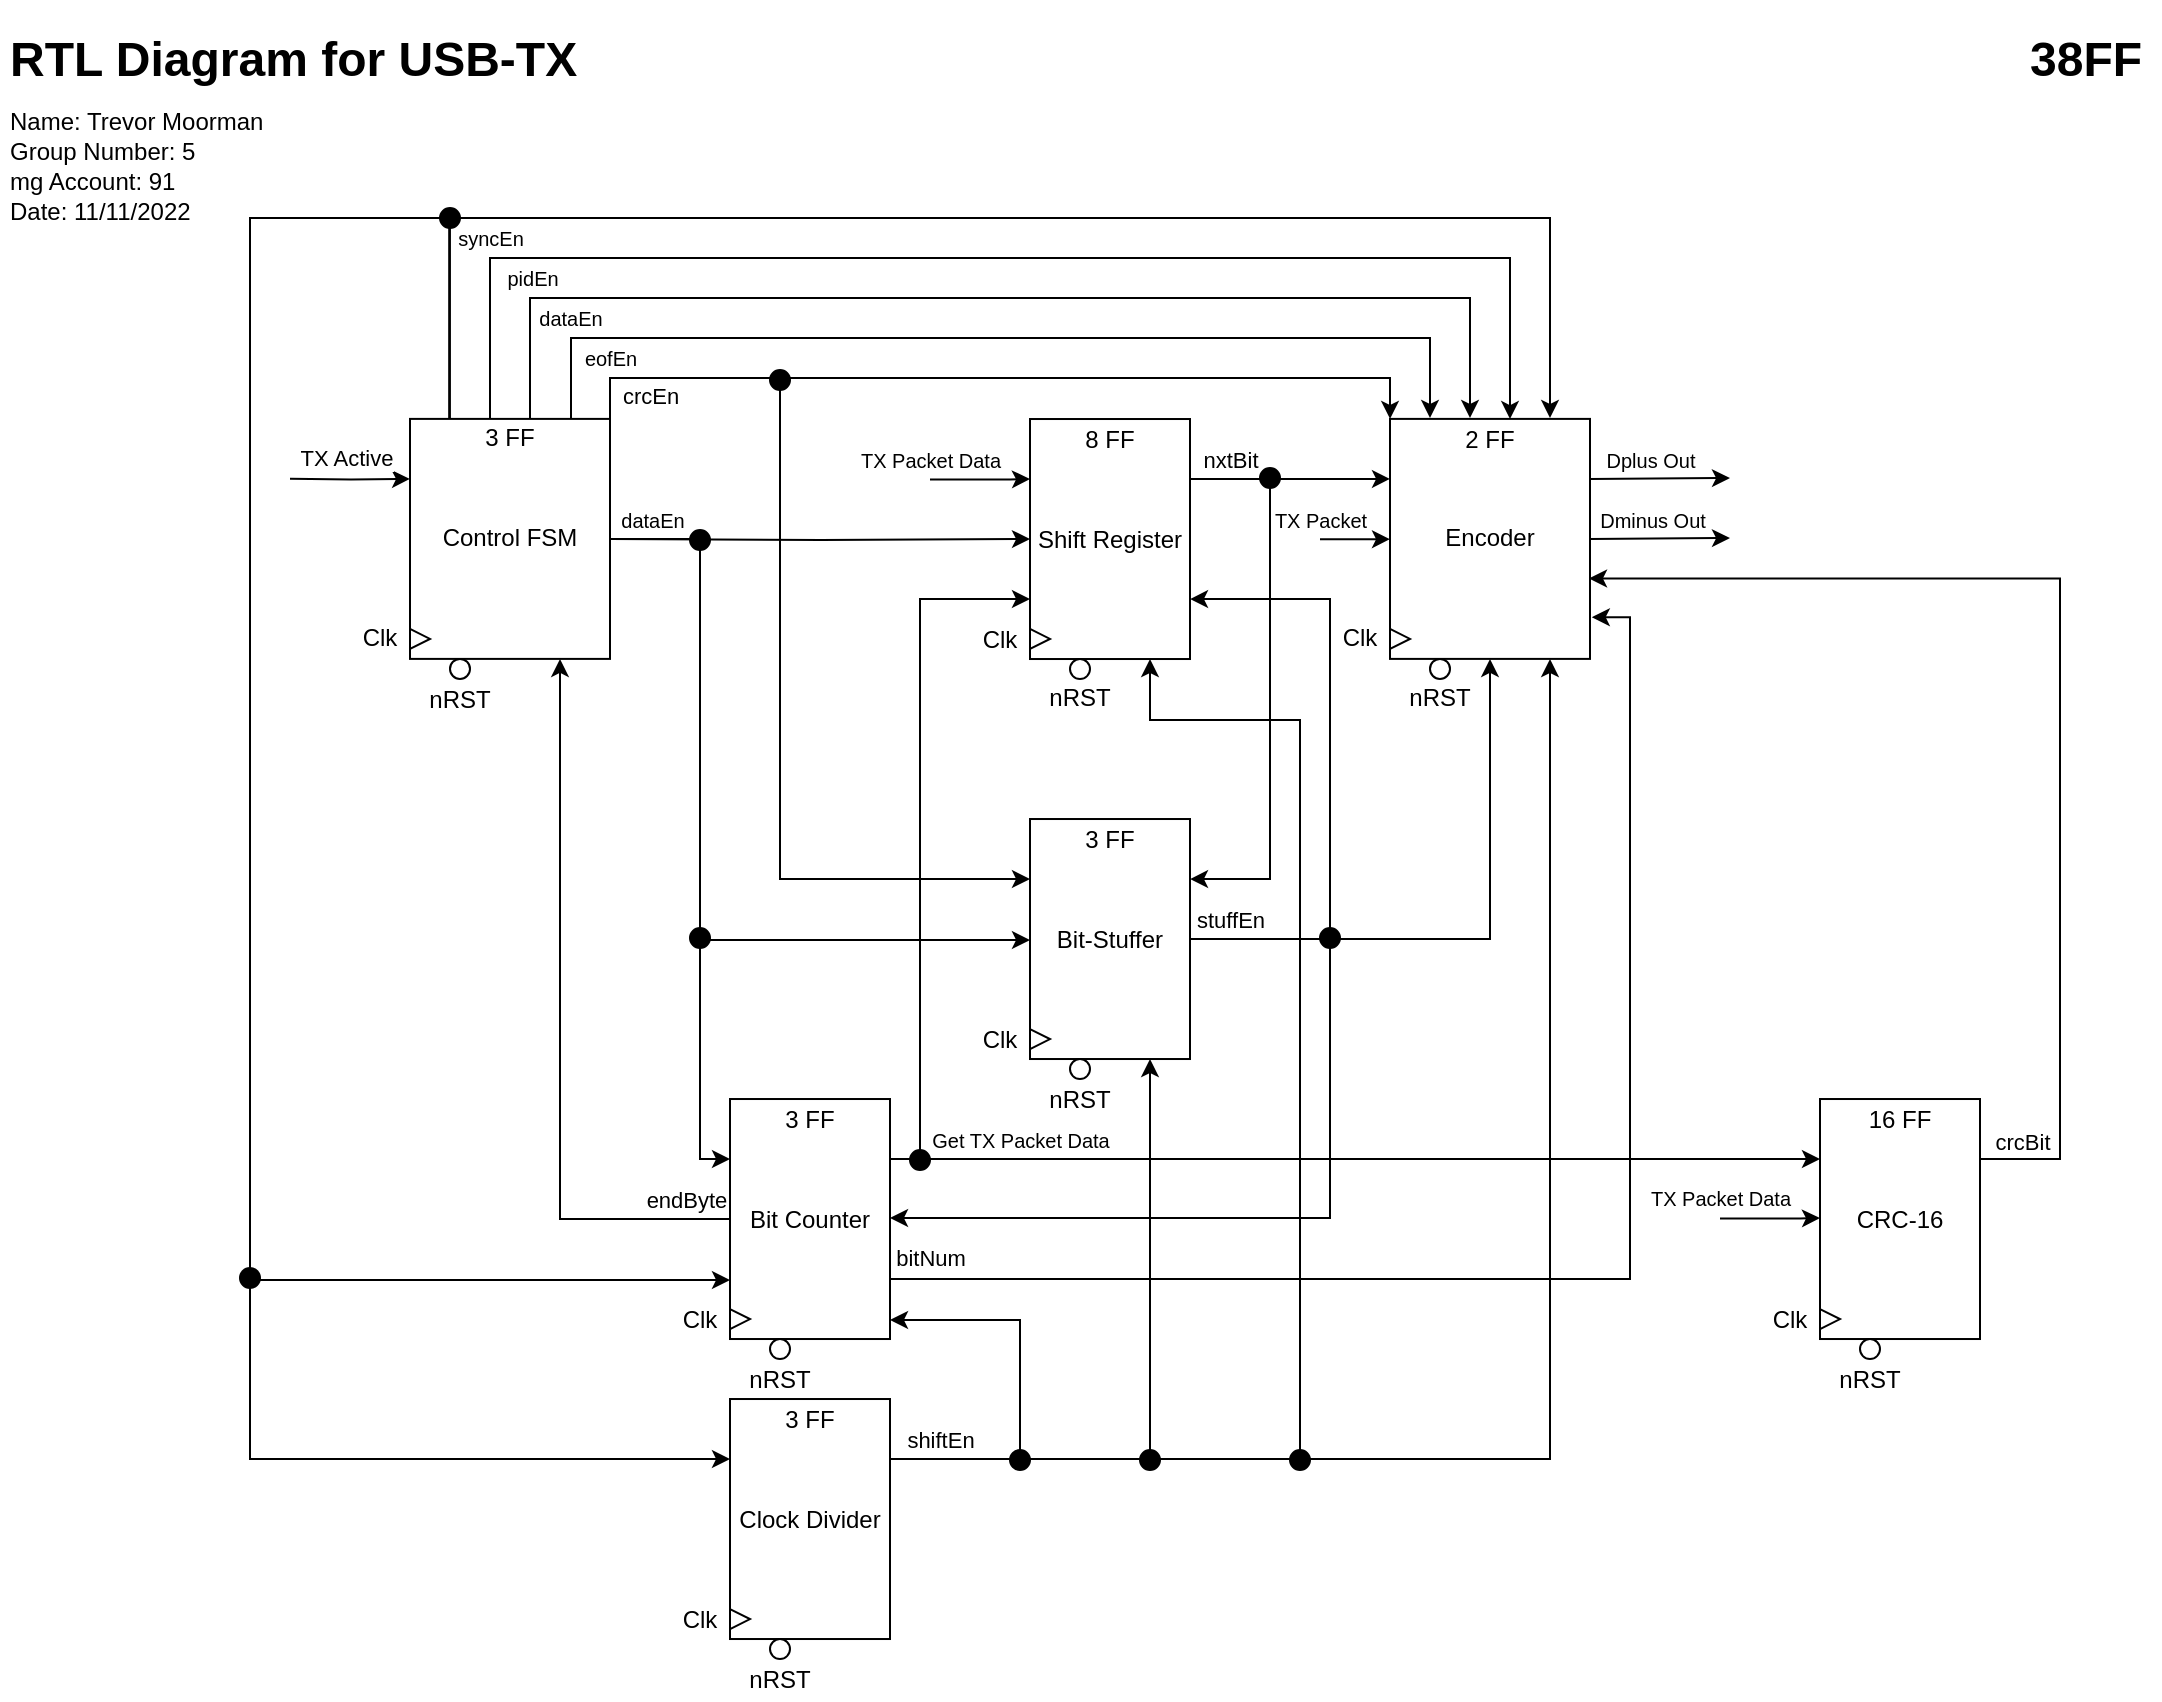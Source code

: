 <mxfile version="20.3.0" type="device" pages="2"><diagram id="ym9j1gGYh_8sfI9AaH_-" name="Top Level RTL Diagram"><mxGraphModel dx="813" dy="494" grid="1" gridSize="10" guides="1" tooltips="1" connect="1" arrows="1" fold="1" page="1" pageScale="1" pageWidth="1100" pageHeight="850" math="0" shadow="0"><root><mxCell id="0"/><mxCell id="1" parent="0"/><mxCell id="BlodVjKVNh54dgeSIqD6-18" style="edgeStyle=orthogonalEdgeStyle;rounded=0;orthogonalLoop=1;jettySize=auto;html=1;exitX=1;exitY=0.25;exitDx=0;exitDy=0;fontSize=10;" parent="1" source="UVmdnGwkqEyDIyDuP50L-20" edge="1"><mxGeometry relative="1" as="geometry"><mxPoint x="875" y="239" as="targetPoint"/></mxGeometry></mxCell><mxCell id="BlodVjKVNh54dgeSIqD6-20" value="Dplus Out" style="edgeLabel;html=1;align=center;verticalAlign=middle;resizable=0;points=[];fontSize=10;" parent="BlodVjKVNh54dgeSIqD6-18" vertex="1" connectable="0"><mxGeometry x="0.261" relative="1" as="geometry"><mxPoint x="-14" y="-9" as="offset"/></mxGeometry></mxCell><mxCell id="BlodVjKVNh54dgeSIqD6-19" style="edgeStyle=orthogonalEdgeStyle;rounded=0;orthogonalLoop=1;jettySize=auto;html=1;exitX=1;exitY=0.5;exitDx=0;exitDy=0;fontSize=10;" parent="1" source="UVmdnGwkqEyDIyDuP50L-20" edge="1"><mxGeometry relative="1" as="geometry"><mxPoint x="875" y="269" as="targetPoint"/></mxGeometry></mxCell><mxCell id="BlodVjKVNh54dgeSIqD6-21" value="Dminus Out" style="edgeLabel;html=1;align=center;verticalAlign=middle;resizable=0;points=[];fontSize=10;" parent="BlodVjKVNh54dgeSIqD6-19" vertex="1" connectable="0"><mxGeometry x="-0.71" relative="1" as="geometry"><mxPoint x="21" y="-10" as="offset"/></mxGeometry></mxCell><mxCell id="1xjq5IdsZq2oDMExcONY-9" style="edgeStyle=orthogonalEdgeStyle;rounded=0;orthogonalLoop=1;jettySize=auto;html=1;exitX=0;exitY=0.5;exitDx=0;exitDy=0;entryX=0;entryY=0.5;entryDx=0;entryDy=0;" parent="1" target="UVmdnGwkqEyDIyDuP50L-20" edge="1"><mxGeometry relative="1" as="geometry"><mxPoint x="670" y="269.571" as="sourcePoint"/></mxGeometry></mxCell><mxCell id="UVmdnGwkqEyDIyDuP50L-20" value="Encoder" style="rounded=0;whiteSpace=wrap;html=1;" parent="1" vertex="1"><mxGeometry x="705" y="209.45" width="100" height="120" as="geometry"/></mxCell><mxCell id="StXrVruAwbHmwE0Ka0wN-1" style="edgeStyle=orthogonalEdgeStyle;rounded=0;orthogonalLoop=1;jettySize=auto;html=1;exitX=0;exitY=0.25;exitDx=0;exitDy=0;entryX=0;entryY=0.25;entryDx=0;entryDy=0;" parent="1" target="UVmdnGwkqEyDIyDuP50L-2" edge="1"><mxGeometry relative="1" as="geometry"><mxPoint x="155" y="239.339" as="sourcePoint"/></mxGeometry></mxCell><mxCell id="StXrVruAwbHmwE0Ka0wN-2" value="TX Active" style="edgeLabel;html=1;align=center;verticalAlign=middle;resizable=0;points=[];" parent="StXrVruAwbHmwE0Ka0wN-1" vertex="1" connectable="0"><mxGeometry relative="1" as="geometry"><mxPoint x="-2" y="-11" as="offset"/></mxGeometry></mxCell><mxCell id="yhBcUB6Hmozw4UeX02M--2" style="edgeStyle=orthogonalEdgeStyle;rounded=0;orthogonalLoop=1;jettySize=auto;html=1;exitX=1;exitY=0.5;exitDx=0;exitDy=0;entryX=0;entryY=0.5;entryDx=0;entryDy=0;fontSize=10;" parent="1" target="UVmdnGwkqEyDIyDuP50L-8" edge="1"><mxGeometry relative="1" as="geometry"><mxPoint x="315" y="269.51" as="sourcePoint"/></mxGeometry></mxCell><mxCell id="yhBcUB6Hmozw4UeX02M--3" value="dataEn" style="edgeLabel;html=1;align=center;verticalAlign=middle;resizable=0;points=[];fontSize=10;" parent="yhBcUB6Hmozw4UeX02M--2" vertex="1" connectable="0"><mxGeometry relative="1" as="geometry"><mxPoint x="-85" y="-10" as="offset"/></mxGeometry></mxCell><mxCell id="rmhZx9v2nlnXVEqpO-1C-2" style="edgeStyle=orthogonalEdgeStyle;rounded=0;orthogonalLoop=1;jettySize=auto;html=1;exitX=1;exitY=0.5;exitDx=0;exitDy=0;entryX=0;entryY=0.25;entryDx=0;entryDy=0;fontSize=10;" parent="1" target="UVmdnGwkqEyDIyDuP50L-14" edge="1"><mxGeometry relative="1" as="geometry"><mxPoint x="315" y="269.51" as="sourcePoint"/><Array as="points"><mxPoint x="360" y="270"/><mxPoint x="360" y="580"/></Array></mxGeometry></mxCell><mxCell id="9jGHN-H4Pwy8OSpXukJM-2" style="edgeStyle=orthogonalEdgeStyle;rounded=0;orthogonalLoop=1;jettySize=auto;html=1;exitX=1;exitY=0;exitDx=0;exitDy=0;entryX=0;entryY=0;entryDx=0;entryDy=0;" parent="1" source="UVmdnGwkqEyDIyDuP50L-2" target="UVmdnGwkqEyDIyDuP50L-20" edge="1"><mxGeometry relative="1" as="geometry"><Array as="points"><mxPoint x="315" y="189"/><mxPoint x="705" y="189"/></Array></mxGeometry></mxCell><mxCell id="9jGHN-H4Pwy8OSpXukJM-3" value="crcEn" style="edgeLabel;html=1;align=center;verticalAlign=middle;resizable=0;points=[];" parent="9jGHN-H4Pwy8OSpXukJM-2" vertex="1" connectable="0"><mxGeometry x="-0.811" y="1" relative="1" as="geometry"><mxPoint y="10" as="offset"/></mxGeometry></mxCell><mxCell id="pHXbVXYpsAlx2pz-wp7v-1" style="edgeStyle=orthogonalEdgeStyle;rounded=0;orthogonalLoop=1;jettySize=auto;html=1;exitX=1;exitY=0.5;exitDx=0;exitDy=0;entryX=0;entryY=0.5;entryDx=0;entryDy=0;" parent="1" source="UVmdnGwkqEyDIyDuP50L-2" target="UVmdnGwkqEyDIyDuP50L-32" edge="1"><mxGeometry relative="1" as="geometry"><Array as="points"><mxPoint x="360" y="269"/><mxPoint x="360" y="470"/><mxPoint x="525" y="470"/></Array></mxGeometry></mxCell><mxCell id="3iGXzJ9YoCHisVJl5kRC-1" style="edgeStyle=orthogonalEdgeStyle;rounded=0;orthogonalLoop=1;jettySize=auto;html=1;exitX=1;exitY=0;exitDx=0;exitDy=0;entryX=0;entryY=0.25;entryDx=0;entryDy=0;" parent="1" source="UVmdnGwkqEyDIyDuP50L-2" target="UVmdnGwkqEyDIyDuP50L-32" edge="1"><mxGeometry relative="1" as="geometry"><Array as="points"><mxPoint x="315" y="189"/><mxPoint x="400" y="189"/><mxPoint x="400" y="439"/></Array></mxGeometry></mxCell><mxCell id="UVmdnGwkqEyDIyDuP50L-2" value="Control FSM" style="rounded=0;whiteSpace=wrap;html=1;" parent="1" vertex="1"><mxGeometry x="215" y="209.45" width="100" height="120" as="geometry"/></mxCell><mxCell id="UVmdnGwkqEyDIyDuP50L-3" value="" style="triangle;whiteSpace=wrap;html=1;" parent="1" vertex="1"><mxGeometry x="215" y="314.45" width="10" height="10" as="geometry"/></mxCell><mxCell id="UVmdnGwkqEyDIyDuP50L-4" value="" style="ellipse;whiteSpace=wrap;html=1;aspect=fixed;" parent="1" vertex="1"><mxGeometry x="235" y="329.45" width="10" height="10" as="geometry"/></mxCell><mxCell id="UVmdnGwkqEyDIyDuP50L-5" value="3 FF" style="text;html=1;strokeColor=none;fillColor=none;align=center;verticalAlign=middle;whiteSpace=wrap;rounded=0;" parent="1" vertex="1"><mxGeometry x="245" y="209.45" width="40" height="20" as="geometry"/></mxCell><mxCell id="UVmdnGwkqEyDIyDuP50L-6" value="Clk" style="text;html=1;strokeColor=none;fillColor=none;align=center;verticalAlign=middle;whiteSpace=wrap;rounded=0;" parent="1" vertex="1"><mxGeometry x="185" y="309.45" width="30" height="20" as="geometry"/></mxCell><mxCell id="UVmdnGwkqEyDIyDuP50L-7" value="nRST" style="text;html=1;strokeColor=none;fillColor=none;align=center;verticalAlign=middle;whiteSpace=wrap;rounded=0;" parent="1" vertex="1"><mxGeometry x="220" y="339.51" width="40" height="20" as="geometry"/></mxCell><mxCell id="UVmdnGwkqEyDIyDuP50L-50" style="edgeStyle=orthogonalEdgeStyle;rounded=0;orthogonalLoop=1;jettySize=auto;html=1;exitX=1;exitY=0.25;exitDx=0;exitDy=0;entryX=0;entryY=0.25;entryDx=0;entryDy=0;" parent="1" source="UVmdnGwkqEyDIyDuP50L-8" target="UVmdnGwkqEyDIyDuP50L-20" edge="1"><mxGeometry relative="1" as="geometry"/></mxCell><mxCell id="UVmdnGwkqEyDIyDuP50L-53" value="nxtBit" style="edgeLabel;html=1;align=center;verticalAlign=middle;resizable=0;points=[];" parent="UVmdnGwkqEyDIyDuP50L-50" vertex="1" connectable="0"><mxGeometry relative="1" as="geometry"><mxPoint x="-30" y="-10" as="offset"/></mxGeometry></mxCell><mxCell id="5l9Z4luymYJVIAkWYZ6d-1" style="edgeStyle=orthogonalEdgeStyle;rounded=0;orthogonalLoop=1;jettySize=auto;html=1;exitX=1;exitY=0.25;exitDx=0;exitDy=0;entryX=1;entryY=0.25;entryDx=0;entryDy=0;" parent="1" source="UVmdnGwkqEyDIyDuP50L-8" target="UVmdnGwkqEyDIyDuP50L-32" edge="1"><mxGeometry relative="1" as="geometry"><Array as="points"><mxPoint x="645" y="239.51"/><mxPoint x="645" y="439.51"/></Array></mxGeometry></mxCell><mxCell id="UVmdnGwkqEyDIyDuP50L-8" value="Shift Register" style="rounded=0;whiteSpace=wrap;html=1;" parent="1" vertex="1"><mxGeometry x="525" y="209.51" width="80" height="120" as="geometry"/></mxCell><mxCell id="UVmdnGwkqEyDIyDuP50L-9" value="" style="triangle;whiteSpace=wrap;html=1;" parent="1" vertex="1"><mxGeometry x="525" y="314.45" width="10" height="10" as="geometry"/></mxCell><mxCell id="UVmdnGwkqEyDIyDuP50L-10" value="" style="ellipse;whiteSpace=wrap;html=1;aspect=fixed;" parent="1" vertex="1"><mxGeometry x="545" y="329.51" width="10" height="10" as="geometry"/></mxCell><mxCell id="UVmdnGwkqEyDIyDuP50L-11" value="8 FF" style="text;html=1;strokeColor=none;fillColor=none;align=center;verticalAlign=middle;whiteSpace=wrap;rounded=0;" parent="1" vertex="1"><mxGeometry x="545" y="209.51" width="40" height="20" as="geometry"/></mxCell><mxCell id="UVmdnGwkqEyDIyDuP50L-12" value="Clk" style="text;html=1;strokeColor=none;fillColor=none;align=center;verticalAlign=middle;whiteSpace=wrap;rounded=0;" parent="1" vertex="1"><mxGeometry x="495" y="309.51" width="30" height="20" as="geometry"/></mxCell><mxCell id="UVmdnGwkqEyDIyDuP50L-13" value="nRST" style="text;html=1;strokeColor=none;fillColor=none;align=center;verticalAlign=middle;whiteSpace=wrap;rounded=0;" parent="1" vertex="1"><mxGeometry x="530" y="339.45" width="40" height="20" as="geometry"/></mxCell><mxCell id="V2vVDNC7C2eKD5yxgoG8-4" style="edgeStyle=orthogonalEdgeStyle;rounded=0;orthogonalLoop=1;jettySize=auto;html=1;exitX=1;exitY=0.25;exitDx=0;exitDy=0;fontSize=10;entryX=0;entryY=0.75;entryDx=0;entryDy=0;" parent="1" source="UVmdnGwkqEyDIyDuP50L-14" target="UVmdnGwkqEyDIyDuP50L-8" edge="1"><mxGeometry relative="1" as="geometry"><mxPoint x="405" y="569.51" as="targetPoint"/><Array as="points"><mxPoint x="470" y="579"/><mxPoint x="470" y="299"/></Array></mxGeometry></mxCell><mxCell id="DCKmZQILpzplCYZTnfJK-1" value="Get TX Packet Data" style="edgeLabel;html=1;align=center;verticalAlign=middle;resizable=0;points=[];fontSize=10;" parent="V2vVDNC7C2eKD5yxgoG8-4" vertex="1" connectable="0"><mxGeometry x="-0.919" y="2" relative="1" as="geometry"><mxPoint x="51" y="-8" as="offset"/></mxGeometry></mxCell><mxCell id="Mchqv4ZyyrwAorTvZZNP-1" style="edgeStyle=orthogonalEdgeStyle;rounded=0;orthogonalLoop=1;jettySize=auto;html=1;exitX=1;exitY=0.75;exitDx=0;exitDy=0;entryX=1.009;entryY=0.826;entryDx=0;entryDy=0;entryPerimeter=0;" parent="1" source="UVmdnGwkqEyDIyDuP50L-14" target="UVmdnGwkqEyDIyDuP50L-20" edge="1"><mxGeometry relative="1" as="geometry"/></mxCell><mxCell id="Mchqv4ZyyrwAorTvZZNP-2" value="bitNum" style="edgeLabel;html=1;align=center;verticalAlign=middle;resizable=0;points=[];" parent="Mchqv4ZyyrwAorTvZZNP-1" vertex="1" connectable="0"><mxGeometry x="-0.772" y="-2" relative="1" as="geometry"><mxPoint x="-62" y="-13" as="offset"/></mxGeometry></mxCell><mxCell id="e4UVeBQZ9ZLQZbFA9QE8-9" style="edgeStyle=orthogonalEdgeStyle;rounded=0;orthogonalLoop=1;jettySize=auto;html=1;exitX=1;exitY=0.25;exitDx=0;exitDy=0;entryX=0;entryY=0.25;entryDx=0;entryDy=0;" edge="1" parent="1" source="UVmdnGwkqEyDIyDuP50L-14" target="e4UVeBQZ9ZLQZbFA9QE8-2"><mxGeometry relative="1" as="geometry"/></mxCell><mxCell id="UVmdnGwkqEyDIyDuP50L-14" value="Bit Counter" style="rounded=0;whiteSpace=wrap;html=1;" parent="1" vertex="1"><mxGeometry x="375" y="549.51" width="80" height="120" as="geometry"/></mxCell><mxCell id="UVmdnGwkqEyDIyDuP50L-15" value="" style="triangle;whiteSpace=wrap;html=1;" parent="1" vertex="1"><mxGeometry x="375" y="654.51" width="10" height="10" as="geometry"/></mxCell><mxCell id="UVmdnGwkqEyDIyDuP50L-16" value="" style="ellipse;whiteSpace=wrap;html=1;aspect=fixed;" parent="1" vertex="1"><mxGeometry x="395" y="669.51" width="10" height="10" as="geometry"/></mxCell><mxCell id="UVmdnGwkqEyDIyDuP50L-17" value="3 FF" style="text;html=1;strokeColor=none;fillColor=none;align=center;verticalAlign=middle;whiteSpace=wrap;rounded=0;" parent="1" vertex="1"><mxGeometry x="395" y="549.51" width="40" height="20" as="geometry"/></mxCell><mxCell id="UVmdnGwkqEyDIyDuP50L-18" value="Clk" style="text;html=1;strokeColor=none;fillColor=none;align=center;verticalAlign=middle;whiteSpace=wrap;rounded=0;" parent="1" vertex="1"><mxGeometry x="345" y="649.51" width="30" height="20" as="geometry"/></mxCell><mxCell id="UVmdnGwkqEyDIyDuP50L-19" value="nRST" style="text;html=1;strokeColor=none;fillColor=none;align=center;verticalAlign=middle;whiteSpace=wrap;rounded=0;" parent="1" vertex="1"><mxGeometry x="380" y="679.51" width="40" height="20" as="geometry"/></mxCell><mxCell id="UVmdnGwkqEyDIyDuP50L-21" value="" style="triangle;whiteSpace=wrap;html=1;" parent="1" vertex="1"><mxGeometry x="705" y="314.45" width="10" height="10" as="geometry"/></mxCell><mxCell id="UVmdnGwkqEyDIyDuP50L-22" value="" style="ellipse;whiteSpace=wrap;html=1;aspect=fixed;" parent="1" vertex="1"><mxGeometry x="725" y="329.45" width="10" height="10" as="geometry"/></mxCell><mxCell id="UVmdnGwkqEyDIyDuP50L-23" value="2 FF" style="text;html=1;strokeColor=none;fillColor=none;align=center;verticalAlign=middle;whiteSpace=wrap;rounded=0;" parent="1" vertex="1"><mxGeometry x="735" y="209.51" width="40" height="20" as="geometry"/></mxCell><mxCell id="UVmdnGwkqEyDIyDuP50L-24" value="Clk" style="text;html=1;strokeColor=none;fillColor=none;align=center;verticalAlign=middle;whiteSpace=wrap;rounded=0;" parent="1" vertex="1"><mxGeometry x="675" y="309.45" width="30" height="20" as="geometry"/></mxCell><mxCell id="UVmdnGwkqEyDIyDuP50L-25" value="nRST" style="text;html=1;strokeColor=none;fillColor=none;align=center;verticalAlign=middle;whiteSpace=wrap;rounded=0;" parent="1" vertex="1"><mxGeometry x="710" y="339.45" width="40" height="20" as="geometry"/></mxCell><mxCell id="UVmdnGwkqEyDIyDuP50L-51" style="edgeStyle=orthogonalEdgeStyle;rounded=0;orthogonalLoop=1;jettySize=auto;html=1;entryX=0.5;entryY=1;entryDx=0;entryDy=0;exitX=1;exitY=0.5;exitDx=0;exitDy=0;" parent="1" source="UVmdnGwkqEyDIyDuP50L-32" target="UVmdnGwkqEyDIyDuP50L-20" edge="1"><mxGeometry relative="1" as="geometry"><mxPoint x="565" y="469.51" as="sourcePoint"/><mxPoint x="745" y="329" as="targetPoint"/><Array as="points"><mxPoint x="755" y="470"/></Array></mxGeometry></mxCell><mxCell id="UVmdnGwkqEyDIyDuP50L-52" value="stuffEn" style="edgeLabel;html=1;align=center;verticalAlign=middle;resizable=0;points=[];" parent="UVmdnGwkqEyDIyDuP50L-51" vertex="1" connectable="0"><mxGeometry relative="1" as="geometry"><mxPoint x="-125" y="-10" as="offset"/></mxGeometry></mxCell><mxCell id="rmhZx9v2nlnXVEqpO-1C-5" style="edgeStyle=orthogonalEdgeStyle;rounded=0;orthogonalLoop=1;jettySize=auto;html=1;exitX=1;exitY=0.5;exitDx=0;exitDy=0;entryX=1;entryY=0.75;entryDx=0;entryDy=0;fontSize=10;" parent="1" source="UVmdnGwkqEyDIyDuP50L-32" target="UVmdnGwkqEyDIyDuP50L-8" edge="1"><mxGeometry relative="1" as="geometry"><Array as="points"><mxPoint x="675" y="469.51"/><mxPoint x="675" y="299.51"/></Array></mxGeometry></mxCell><mxCell id="BlodVjKVNh54dgeSIqD6-1" style="edgeStyle=orthogonalEdgeStyle;rounded=0;orthogonalLoop=1;jettySize=auto;html=1;exitX=1;exitY=0.5;exitDx=0;exitDy=0;entryX=1;entryY=0.5;entryDx=0;entryDy=0;fontSize=10;" parent="1" source="UVmdnGwkqEyDIyDuP50L-32" target="UVmdnGwkqEyDIyDuP50L-14" edge="1"><mxGeometry relative="1" as="geometry"><Array as="points"><mxPoint x="675" y="470"/><mxPoint x="675" y="609"/><mxPoint x="455" y="609"/></Array></mxGeometry></mxCell><mxCell id="UVmdnGwkqEyDIyDuP50L-32" value="Bit-Stuffer" style="rounded=0;whiteSpace=wrap;html=1;" parent="1" vertex="1"><mxGeometry x="525" y="409.51" width="80" height="120" as="geometry"/></mxCell><mxCell id="UVmdnGwkqEyDIyDuP50L-33" value="" style="triangle;whiteSpace=wrap;html=1;" parent="1" vertex="1"><mxGeometry x="525" y="514.51" width="10" height="10" as="geometry"/></mxCell><mxCell id="UVmdnGwkqEyDIyDuP50L-34" value="" style="ellipse;whiteSpace=wrap;html=1;aspect=fixed;" parent="1" vertex="1"><mxGeometry x="545" y="529.51" width="10" height="10" as="geometry"/></mxCell><mxCell id="UVmdnGwkqEyDIyDuP50L-35" value="3 FF" style="text;html=1;strokeColor=none;fillColor=none;align=center;verticalAlign=middle;whiteSpace=wrap;rounded=0;" parent="1" vertex="1"><mxGeometry x="545" y="409.51" width="40" height="20" as="geometry"/></mxCell><mxCell id="UVmdnGwkqEyDIyDuP50L-36" value="Clk" style="text;html=1;strokeColor=none;fillColor=none;align=center;verticalAlign=middle;whiteSpace=wrap;rounded=0;" parent="1" vertex="1"><mxGeometry x="495" y="509.51" width="30" height="20" as="geometry"/></mxCell><mxCell id="UVmdnGwkqEyDIyDuP50L-37" value="nRST" style="text;html=1;strokeColor=none;fillColor=none;align=center;verticalAlign=middle;whiteSpace=wrap;rounded=0;" parent="1" vertex="1"><mxGeometry x="530" y="539.51" width="40" height="20" as="geometry"/></mxCell><mxCell id="_gePG_ep3CLlr_18DVCM-1" value="&lt;p style=&quot;line-height: 0.8;&quot;&gt;&lt;/p&gt;&lt;h1&gt;RTL Diagram for USB-TX&lt;br&gt;&lt;/h1&gt;&lt;p style=&quot;line-height: 0;&quot;&gt;Name: Trevor Moorman&lt;/p&gt;&lt;p style=&quot;line-height: 0.5;&quot;&gt;Group Number: 5&lt;/p&gt;&lt;p style=&quot;line-height: 0;&quot;&gt;mg Account: 91&lt;/p&gt;&lt;p style=&quot;line-height: 0.5;&quot;&gt;Date: 11/11/2022&lt;br&gt;&lt;/p&gt;&lt;p&gt;&lt;/p&gt;" style="text;html=1;strokeColor=none;fillColor=none;spacing=5;spacingTop=-20;whiteSpace=wrap;overflow=hidden;rounded=0;" parent="1" vertex="1"><mxGeometry x="10" y="10" width="300" height="100" as="geometry"/></mxCell><mxCell id="f44Br5uFXwVcuSutdrmy-6" style="edgeStyle=orthogonalEdgeStyle;rounded=0;orthogonalLoop=1;jettySize=auto;html=1;exitX=0;exitY=0;exitDx=0;exitDy=0;fontSize=10;entryX=0;entryY=0.25;entryDx=0;entryDy=0;" parent="1" target="UVmdnGwkqEyDIyDuP50L-8" edge="1"><mxGeometry relative="1" as="geometry"><mxPoint x="505" y="239.46" as="targetPoint"/><mxPoint x="475" y="239.702" as="sourcePoint"/><Array as="points"><mxPoint x="515" y="239.51"/></Array></mxGeometry></mxCell><mxCell id="f44Br5uFXwVcuSutdrmy-7" value="TX Packet Data" style="edgeLabel;html=1;align=center;verticalAlign=middle;resizable=0;points=[];fontSize=10;" parent="f44Br5uFXwVcuSutdrmy-6" vertex="1" connectable="0"><mxGeometry relative="1" as="geometry"><mxPoint x="-25" y="-10" as="offset"/></mxGeometry></mxCell><mxCell id="BlodVjKVNh54dgeSIqD6-3" style="edgeStyle=orthogonalEdgeStyle;rounded=0;orthogonalLoop=1;jettySize=auto;html=1;fontSize=10;exitX=0.197;exitY=-0.002;exitDx=0;exitDy=0;exitPerimeter=0;" parent="1" source="UVmdnGwkqEyDIyDuP50L-2" edge="1"><mxGeometry relative="1" as="geometry"><mxPoint x="785" y="209" as="targetPoint"/><mxPoint x="235" y="119.0" as="sourcePoint"/><Array as="points"><mxPoint x="235" y="109"/><mxPoint x="785" y="109"/></Array></mxGeometry></mxCell><mxCell id="BlodVjKVNh54dgeSIqD6-4" value="syncEn" style="edgeLabel;html=1;align=center;verticalAlign=middle;resizable=0;points=[];fontSize=10;" parent="BlodVjKVNh54dgeSIqD6-3" vertex="1" connectable="0"><mxGeometry relative="1" as="geometry"><mxPoint x="-255" y="10" as="offset"/></mxGeometry></mxCell><mxCell id="BlodVjKVNh54dgeSIqD6-7" style="edgeStyle=orthogonalEdgeStyle;rounded=0;orthogonalLoop=1;jettySize=auto;html=1;fontSize=10;exitX=0.805;exitY=-0.004;exitDx=0;exitDy=0;exitPerimeter=0;" parent="1" source="UVmdnGwkqEyDIyDuP50L-2" edge="1"><mxGeometry relative="1" as="geometry"><mxPoint x="725" y="209" as="targetPoint"/><mxPoint x="295" y="179.06" as="sourcePoint"/><Array as="points"><mxPoint x="296" y="169"/><mxPoint x="725" y="169"/></Array></mxGeometry></mxCell><mxCell id="BlodVjKVNh54dgeSIqD6-8" value="eofEn" style="edgeLabel;html=1;align=center;verticalAlign=middle;resizable=0;points=[];fontSize=10;" parent="BlodVjKVNh54dgeSIqD6-7" vertex="1" connectable="0"><mxGeometry relative="1" as="geometry"><mxPoint x="-195" y="10" as="offset"/></mxGeometry></mxCell><mxCell id="BlodVjKVNh54dgeSIqD6-9" style="edgeStyle=orthogonalEdgeStyle;rounded=0;orthogonalLoop=1;jettySize=auto;html=1;fontSize=10;exitX=0.75;exitY=0;exitDx=0;exitDy=0;" parent="1" source="UVmdnGwkqEyDIyDuP50L-5" edge="1"><mxGeometry relative="1" as="geometry"><mxPoint x="745" y="209" as="targetPoint"/><mxPoint x="275" y="159.15" as="sourcePoint"/><Array as="points"><mxPoint x="275" y="149"/><mxPoint x="745" y="149"/></Array></mxGeometry></mxCell><mxCell id="BlodVjKVNh54dgeSIqD6-10" value="dataEn" style="edgeLabel;html=1;align=center;verticalAlign=middle;resizable=0;points=[];fontSize=10;" parent="BlodVjKVNh54dgeSIqD6-9" vertex="1" connectable="0"><mxGeometry relative="1" as="geometry"><mxPoint x="-215" y="10" as="offset"/></mxGeometry></mxCell><mxCell id="BlodVjKVNh54dgeSIqD6-12" style="edgeStyle=orthogonalEdgeStyle;rounded=0;orthogonalLoop=1;jettySize=auto;html=1;fontSize=10;exitX=0.25;exitY=0;exitDx=0;exitDy=0;entryX=0.75;entryY=0;entryDx=0;entryDy=0;" parent="1" target="UVmdnGwkqEyDIyDuP50L-23" edge="1"><mxGeometry relative="1" as="geometry"><mxPoint x="835" y="199" as="targetPoint"/><mxPoint x="255" y="209.45" as="sourcePoint"/><Array as="points"><mxPoint x="255" y="129"/><mxPoint x="765" y="129"/></Array></mxGeometry></mxCell><mxCell id="BlodVjKVNh54dgeSIqD6-14" value="pidEn" style="edgeLabel;html=1;align=center;verticalAlign=middle;resizable=0;points=[];fontSize=10;" parent="BlodVjKVNh54dgeSIqD6-12" vertex="1" connectable="0"><mxGeometry x="-0.415" y="-1" relative="1" as="geometry"><mxPoint x="-95" y="9" as="offset"/></mxGeometry></mxCell><mxCell id="BlodVjKVNh54dgeSIqD6-15" style="edgeStyle=orthogonalEdgeStyle;rounded=0;orthogonalLoop=1;jettySize=auto;html=1;entryX=0.5;entryY=1;entryDx=0;entryDy=0;exitX=1;exitY=0.25;exitDx=0;exitDy=0;" parent="1" source="DrobMHnBBm7nJiVsjP63-3" edge="1"><mxGeometry relative="1" as="geometry"><mxPoint x="785" y="349" as="sourcePoint"/><mxPoint x="785" y="329.51" as="targetPoint"/><Array as="points"><mxPoint x="785" y="730"/></Array></mxGeometry></mxCell><mxCell id="BlodVjKVNh54dgeSIqD6-24" value="" style="ellipse;whiteSpace=wrap;html=1;aspect=fixed;fontSize=10;fillColor=#000000;" parent="1" vertex="1"><mxGeometry x="670" y="464" width="10" height="10" as="geometry"/></mxCell><mxCell id="BlodVjKVNh54dgeSIqD6-25" value="" style="ellipse;whiteSpace=wrap;html=1;aspect=fixed;fontSize=10;fillColor=#000000;" parent="1" vertex="1"><mxGeometry x="640" y="234" width="10" height="10" as="geometry"/></mxCell><mxCell id="YS-YND4YaeqPKg0rw5xv-3" style="edgeStyle=orthogonalEdgeStyle;rounded=0;orthogonalLoop=1;jettySize=auto;html=1;exitX=0;exitY=0.5;exitDx=0;exitDy=0;entryX=0.75;entryY=1;entryDx=0;entryDy=0;" parent="1" source="UVmdnGwkqEyDIyDuP50L-14" target="UVmdnGwkqEyDIyDuP50L-2" edge="1"><mxGeometry relative="1" as="geometry"/></mxCell><mxCell id="YS-YND4YaeqPKg0rw5xv-4" value="endByte" style="edgeLabel;html=1;align=center;verticalAlign=middle;resizable=0;points=[];" parent="YS-YND4YaeqPKg0rw5xv-3" connectable="0" vertex="1"><mxGeometry x="-0.873" y="-2" relative="1" as="geometry"><mxPoint x="1" y="-8" as="offset"/></mxGeometry></mxCell><mxCell id="hbB2IK9WH7E7i4U6kimp-1" style="edgeStyle=orthogonalEdgeStyle;rounded=0;orthogonalLoop=1;jettySize=auto;html=1;fontSize=10;exitX=0.197;exitY=-0.002;exitDx=0;exitDy=0;exitPerimeter=0;entryX=0;entryY=0.75;entryDx=0;entryDy=0;" parent="1" target="UVmdnGwkqEyDIyDuP50L-14" edge="1"><mxGeometry relative="1" as="geometry"><mxPoint x="355" y="809" as="targetPoint"/><mxPoint x="234.85" y="209.51" as="sourcePoint"/><Array as="points"><mxPoint x="235" y="109"/><mxPoint x="135" y="109"/><mxPoint x="135" y="640"/><mxPoint x="375" y="640"/></Array></mxGeometry></mxCell><mxCell id="hbB2IK9WH7E7i4U6kimp-3" value="" style="ellipse;whiteSpace=wrap;html=1;aspect=fixed;fontSize=10;fillColor=#000000;" parent="1" vertex="1"><mxGeometry x="230" y="104" width="10" height="10" as="geometry"/></mxCell><mxCell id="LUdTElIy0QI3r_J80lg2-1" value="&lt;p style=&quot;line-height: 0.8;&quot;&gt;&lt;/p&gt;&lt;h1&gt;38FF&lt;br&gt;&lt;/h1&gt;&lt;p&gt;&lt;/p&gt;" style="text;html=1;strokeColor=none;fillColor=none;spacing=5;spacingTop=-20;whiteSpace=wrap;overflow=hidden;rounded=0;" parent="1" vertex="1"><mxGeometry x="1020" y="10" width="70" height="30" as="geometry"/></mxCell><mxCell id="1xjq5IdsZq2oDMExcONY-1" style="edgeStyle=orthogonalEdgeStyle;rounded=0;orthogonalLoop=1;jettySize=auto;html=1;exitX=1;exitY=0.25;exitDx=0;exitDy=0;" parent="1" source="DrobMHnBBm7nJiVsjP63-3" edge="1"><mxGeometry relative="1" as="geometry"><mxPoint x="455" y="660" as="targetPoint"/><Array as="points"><mxPoint x="520" y="730"/><mxPoint x="520" y="660"/></Array></mxGeometry></mxCell><mxCell id="1xjq5IdsZq2oDMExcONY-3" style="edgeStyle=orthogonalEdgeStyle;rounded=0;orthogonalLoop=1;jettySize=auto;html=1;exitX=1;exitY=0.25;exitDx=0;exitDy=0;entryX=0.75;entryY=1;entryDx=0;entryDy=0;" parent="1" source="DrobMHnBBm7nJiVsjP63-3" target="UVmdnGwkqEyDIyDuP50L-32" edge="1"><mxGeometry relative="1" as="geometry"/></mxCell><mxCell id="1xjq5IdsZq2oDMExcONY-4" style="edgeStyle=orthogonalEdgeStyle;rounded=0;orthogonalLoop=1;jettySize=auto;html=1;exitX=1;exitY=0.25;exitDx=0;exitDy=0;entryX=0.75;entryY=1;entryDx=0;entryDy=0;" parent="1" source="DrobMHnBBm7nJiVsjP63-3" target="UVmdnGwkqEyDIyDuP50L-8" edge="1"><mxGeometry relative="1" as="geometry"><Array as="points"><mxPoint x="660" y="730"/><mxPoint x="660" y="360"/><mxPoint x="585" y="360"/></Array></mxGeometry></mxCell><mxCell id="DrobMHnBBm7nJiVsjP63-3" value="Clock Divider" style="rounded=0;whiteSpace=wrap;html=1;" parent="1" vertex="1"><mxGeometry x="375" y="699.51" width="80" height="120" as="geometry"/></mxCell><mxCell id="DrobMHnBBm7nJiVsjP63-4" value="" style="triangle;whiteSpace=wrap;html=1;" parent="1" vertex="1"><mxGeometry x="375" y="804.51" width="10" height="10" as="geometry"/></mxCell><mxCell id="DrobMHnBBm7nJiVsjP63-5" value="" style="ellipse;whiteSpace=wrap;html=1;aspect=fixed;" parent="1" vertex="1"><mxGeometry x="395" y="819.51" width="10" height="10" as="geometry"/></mxCell><mxCell id="DrobMHnBBm7nJiVsjP63-6" value="3 FF" style="text;html=1;strokeColor=none;fillColor=none;align=center;verticalAlign=middle;whiteSpace=wrap;rounded=0;" parent="1" vertex="1"><mxGeometry x="395" y="699.51" width="40" height="20" as="geometry"/></mxCell><mxCell id="DrobMHnBBm7nJiVsjP63-7" value="Clk" style="text;html=1;strokeColor=none;fillColor=none;align=center;verticalAlign=middle;whiteSpace=wrap;rounded=0;" parent="1" vertex="1"><mxGeometry x="345" y="799.51" width="30" height="20" as="geometry"/></mxCell><mxCell id="DrobMHnBBm7nJiVsjP63-8" value="nRST" style="text;html=1;strokeColor=none;fillColor=none;align=center;verticalAlign=middle;whiteSpace=wrap;rounded=0;" parent="1" vertex="1"><mxGeometry x="380" y="829.51" width="40" height="20" as="geometry"/></mxCell><mxCell id="DrobMHnBBm7nJiVsjP63-10" style="edgeStyle=orthogonalEdgeStyle;rounded=0;orthogonalLoop=1;jettySize=auto;html=1;fontSize=10;exitX=0.197;exitY=-0.002;exitDx=0;exitDy=0;exitPerimeter=0;entryX=0;entryY=0.25;entryDx=0;entryDy=0;" parent="1" target="DrobMHnBBm7nJiVsjP63-3" edge="1"><mxGeometry relative="1" as="geometry"><mxPoint x="374.94" y="639.54" as="targetPoint"/><mxPoint x="234.79" y="209.54" as="sourcePoint"/><Array as="points"><mxPoint x="235" y="109"/><mxPoint x="135" y="109"/><mxPoint x="135" y="730"/></Array></mxGeometry></mxCell><mxCell id="DrobMHnBBm7nJiVsjP63-11" value="" style="ellipse;whiteSpace=wrap;html=1;aspect=fixed;fontSize=10;fillColor=#000000;" parent="1" vertex="1"><mxGeometry x="130" y="634" width="10" height="10" as="geometry"/></mxCell><mxCell id="1xjq5IdsZq2oDMExcONY-2" value="shiftEn" style="edgeLabel;html=1;align=center;verticalAlign=middle;resizable=0;points=[];" parent="1" vertex="1" connectable="0"><mxGeometry x="480.002" y="719.512" as="geometry"/></mxCell><mxCell id="1xjq5IdsZq2oDMExcONY-5" value="" style="ellipse;whiteSpace=wrap;html=1;aspect=fixed;fontSize=10;fillColor=#000000;" parent="1" vertex="1"><mxGeometry x="580" y="725" width="10" height="10" as="geometry"/></mxCell><mxCell id="1xjq5IdsZq2oDMExcONY-6" value="" style="ellipse;whiteSpace=wrap;html=1;aspect=fixed;fontSize=10;fillColor=#000000;" parent="1" vertex="1"><mxGeometry x="515" y="725" width="10" height="10" as="geometry"/></mxCell><mxCell id="1xjq5IdsZq2oDMExcONY-8" value="TX Packet" style="edgeLabel;html=1;align=center;verticalAlign=middle;resizable=0;points=[];fontSize=10;" parent="1" vertex="1" connectable="0"><mxGeometry x="670.003" y="260.002" as="geometry"/></mxCell><mxCell id="1xjq5IdsZq2oDMExcONY-10" value="" style="ellipse;whiteSpace=wrap;html=1;aspect=fixed;fontSize=10;fillColor=#000000;" parent="1" vertex="1"><mxGeometry x="655" y="725" width="10" height="10" as="geometry"/></mxCell><mxCell id="pHXbVXYpsAlx2pz-wp7v-2" value="" style="ellipse;whiteSpace=wrap;html=1;aspect=fixed;fontSize=10;fillColor=#000000;" parent="1" vertex="1"><mxGeometry x="355" y="265" width="10" height="10" as="geometry"/></mxCell><mxCell id="pHXbVXYpsAlx2pz-wp7v-3" value="" style="ellipse;whiteSpace=wrap;html=1;aspect=fixed;fontSize=10;fillColor=#000000;" parent="1" vertex="1"><mxGeometry x="355" y="464" width="10" height="10" as="geometry"/></mxCell><mxCell id="3iGXzJ9YoCHisVJl5kRC-2" value="" style="ellipse;whiteSpace=wrap;html=1;aspect=fixed;fontSize=10;fillColor=#000000;" parent="1" vertex="1"><mxGeometry x="395" y="185" width="10" height="10" as="geometry"/></mxCell><mxCell id="e4UVeBQZ9ZLQZbFA9QE8-13" style="edgeStyle=orthogonalEdgeStyle;rounded=0;orthogonalLoop=1;jettySize=auto;html=1;exitX=1;exitY=0.25;exitDx=0;exitDy=0;entryX=0.995;entryY=0.665;entryDx=0;entryDy=0;entryPerimeter=0;" edge="1" parent="1" source="e4UVeBQZ9ZLQZbFA9QE8-2" target="UVmdnGwkqEyDIyDuP50L-20"><mxGeometry relative="1" as="geometry"><Array as="points"><mxPoint x="1040" y="580"/><mxPoint x="1040" y="289"/></Array></mxGeometry></mxCell><mxCell id="e4UVeBQZ9ZLQZbFA9QE8-14" value="crcBit" style="edgeLabel;html=1;align=center;verticalAlign=middle;resizable=0;points=[];" vertex="1" connectable="0" parent="e4UVeBQZ9ZLQZbFA9QE8-13"><mxGeometry x="-0.939" y="2" relative="1" as="geometry"><mxPoint x="3" y="-7" as="offset"/></mxGeometry></mxCell><mxCell id="e4UVeBQZ9ZLQZbFA9QE8-2" value="CRC-16" style="rounded=0;whiteSpace=wrap;html=1;" vertex="1" parent="1"><mxGeometry x="920" y="549.51" width="80" height="120" as="geometry"/></mxCell><mxCell id="e4UVeBQZ9ZLQZbFA9QE8-3" value="" style="triangle;whiteSpace=wrap;html=1;" vertex="1" parent="1"><mxGeometry x="920" y="654.51" width="10" height="10" as="geometry"/></mxCell><mxCell id="e4UVeBQZ9ZLQZbFA9QE8-4" value="" style="ellipse;whiteSpace=wrap;html=1;aspect=fixed;" vertex="1" parent="1"><mxGeometry x="940" y="669.51" width="10" height="10" as="geometry"/></mxCell><mxCell id="e4UVeBQZ9ZLQZbFA9QE8-5" value="16 FF" style="text;html=1;strokeColor=none;fillColor=none;align=center;verticalAlign=middle;whiteSpace=wrap;rounded=0;" vertex="1" parent="1"><mxGeometry x="940" y="549.51" width="40" height="20" as="geometry"/></mxCell><mxCell id="e4UVeBQZ9ZLQZbFA9QE8-6" value="Clk" style="text;html=1;strokeColor=none;fillColor=none;align=center;verticalAlign=middle;whiteSpace=wrap;rounded=0;" vertex="1" parent="1"><mxGeometry x="890" y="649.51" width="30" height="20" as="geometry"/></mxCell><mxCell id="e4UVeBQZ9ZLQZbFA9QE8-7" value="nRST" style="text;html=1;strokeColor=none;fillColor=none;align=center;verticalAlign=middle;whiteSpace=wrap;rounded=0;" vertex="1" parent="1"><mxGeometry x="925" y="679.51" width="40" height="20" as="geometry"/></mxCell><mxCell id="e4UVeBQZ9ZLQZbFA9QE8-10" value="" style="ellipse;whiteSpace=wrap;html=1;aspect=fixed;fontSize=10;fillColor=#000000;" vertex="1" parent="1"><mxGeometry x="465" y="575" width="10" height="10" as="geometry"/></mxCell><mxCell id="e4UVeBQZ9ZLQZbFA9QE8-11" style="edgeStyle=orthogonalEdgeStyle;rounded=0;orthogonalLoop=1;jettySize=auto;html=1;exitX=0;exitY=0;exitDx=0;exitDy=0;fontSize=10;entryX=0;entryY=0.25;entryDx=0;entryDy=0;" edge="1" parent="1"><mxGeometry relative="1" as="geometry"><mxPoint x="920" y="609.01" as="targetPoint"/><mxPoint x="870" y="609.202" as="sourcePoint"/><Array as="points"><mxPoint x="910" y="609.01"/></Array></mxGeometry></mxCell><mxCell id="e4UVeBQZ9ZLQZbFA9QE8-12" value="TX Packet Data" style="edgeLabel;html=1;align=center;verticalAlign=middle;resizable=0;points=[];fontSize=10;" vertex="1" connectable="0" parent="e4UVeBQZ9ZLQZbFA9QE8-11"><mxGeometry relative="1" as="geometry"><mxPoint x="-25" y="-10" as="offset"/></mxGeometry></mxCell></root></mxGraphModel></diagram><diagram id="ZSOZ5a6lIlyflyxnel-O" name="Supporting RTL Diagrams"><mxGraphModel dx="2188" dy="1331" grid="1" gridSize="10" guides="1" tooltips="1" connect="1" arrows="1" fold="1" page="1" pageScale="1" pageWidth="1100" pageHeight="850" math="0" shadow="0"><root><mxCell id="0"/><mxCell id="1" parent="0"/><mxCell id="jpz4nWbU4Bbhd0Bv5Bnu-1" value="&lt;p style=&quot;line-height: 0.8;&quot;&gt;&lt;/p&gt;&lt;h1&gt;Supporting RTL Diagrams for USB-TX&lt;br&gt;&lt;/h1&gt;&lt;p style=&quot;line-height: 0;&quot;&gt;Name: Trevor Moorman&lt;/p&gt;&lt;p style=&quot;line-height: 0.5;&quot;&gt;Group Number: 5&lt;/p&gt;&lt;p style=&quot;line-height: 0;&quot;&gt;mg Account: 91&lt;/p&gt;&lt;p style=&quot;line-height: 0.5;&quot;&gt;Date: 11/11/2022&lt;br&gt;&lt;/p&gt;&lt;p&gt;&lt;/p&gt;" style="text;html=1;strokeColor=none;fillColor=none;spacing=5;spacingTop=-20;whiteSpace=wrap;overflow=hidden;rounded=0;" parent="1" vertex="1"><mxGeometry x="10" y="10" width="440" height="100" as="geometry"/></mxCell><mxCell id="n5u0j9u181BCHKhcxk06-1" value="&lt;span style=&quot;font-size: 16px;&quot;&gt;&lt;b&gt;Control FSM 3FF&lt;/b&gt;&lt;/span&gt;" style="text;html=1;strokeColor=none;fillColor=none;align=center;verticalAlign=middle;whiteSpace=wrap;rounded=0;" parent="1" vertex="1"><mxGeometry x="10" y="460" width="140" height="30" as="geometry"/></mxCell><mxCell id="n5u0j9u181BCHKhcxk06-2" value="" style="endArrow=classic;html=1;rounded=0;entryX=0;entryY=0;entryDx=0;entryDy=0;" parent="1" edge="1"><mxGeometry width="50" height="50" relative="1" as="geometry"><mxPoint x="30" y="600" as="sourcePoint"/><mxPoint x="61.716" y="641.716" as="targetPoint"/><Array as="points"><mxPoint x="50" y="620"/><mxPoint x="40" y="620"/></Array></mxGeometry></mxCell><mxCell id="n5u0j9u181BCHKhcxk06-3" value="&lt;div&gt;n_rst&lt;/div&gt;" style="edgeLabel;html=1;align=center;verticalAlign=middle;resizable=0;points=[];" parent="n5u0j9u181BCHKhcxk06-2" vertex="1" connectable="0"><mxGeometry x="-0.884" y="1" relative="1" as="geometry"><mxPoint as="offset"/></mxGeometry></mxCell><mxCell id="n5u0j9u181BCHKhcxk06-7" style="edgeStyle=orthogonalEdgeStyle;rounded=0;orthogonalLoop=1;jettySize=auto;html=1;exitX=1;exitY=0.5;exitDx=0;exitDy=0;fontSize=10;entryX=0;entryY=0.5;entryDx=0;entryDy=0;" parent="1" source="n5u0j9u181BCHKhcxk06-4" target="n5u0j9u181BCHKhcxk06-9" edge="1"><mxGeometry relative="1" as="geometry"><mxPoint x="219.26" y="675" as="targetPoint"/></mxGeometry></mxCell><mxCell id="n5u0j9u181BCHKhcxk06-8" value="TX Start" style="edgeLabel;html=1;align=center;verticalAlign=middle;resizable=0;points=[];fontSize=10;" parent="n5u0j9u181BCHKhcxk06-7" vertex="1" connectable="0"><mxGeometry x="-0.296" y="1" relative="1" as="geometry"><mxPoint x="9" y="1" as="offset"/></mxGeometry></mxCell><mxCell id="n5u0j9u181BCHKhcxk06-4" value="&lt;div&gt;idle&lt;/div&gt;&lt;div&gt;---------------------&lt;/div&gt;&lt;div&gt;&lt;span style=&quot;background-color: initial;&quot;&gt;TXTA=0&lt;/span&gt;&lt;br&gt;&lt;/div&gt;&lt;div&gt;&lt;span style=&quot;background-color: initial;&quot;&gt;TX Error=0&lt;/span&gt;&lt;/div&gt;&lt;div&gt;syncEn=0&lt;/div&gt;&lt;div&gt;pidEn=0&lt;/div&gt;&lt;div&gt;dataEn=0&lt;/div&gt;&lt;div&gt;crcEn=0&lt;/div&gt;&lt;div&gt;eofEn=0&lt;/div&gt;&lt;div&gt;shiftEn=0&lt;/div&gt;&lt;div&gt;&lt;br&gt;&lt;/div&gt;" style="ellipse;whiteSpace=wrap;html=1;aspect=fixed;fontSize=8;" parent="1" vertex="1"><mxGeometry x="47" y="625" width="110" height="110" as="geometry"/></mxCell><mxCell id="n5u0j9u181BCHKhcxk06-5" value="&lt;font style=&quot;font-size: 10px;&quot;&gt;TX Transfer Active == TXTA&lt;br&gt;&lt;/font&gt;" style="text;html=1;strokeColor=none;fillColor=none;align=left;verticalAlign=middle;whiteSpace=wrap;rounded=0;" parent="1" vertex="1"><mxGeometry x="10" y="490" width="150" height="20" as="geometry"/></mxCell><mxCell id="OWIZCsyetO4vKqvbdR9F-1" style="edgeStyle=orthogonalEdgeStyle;rounded=0;orthogonalLoop=1;jettySize=auto;html=1;exitX=1;exitY=0.5;exitDx=0;exitDy=0;entryX=0;entryY=0.5;entryDx=0;entryDy=0;fontSize=10;" parent="1" source="n5u0j9u181BCHKhcxk06-9" target="aB_RW60m-d6yc1irMBjm-1" edge="1"><mxGeometry relative="1" as="geometry"><mxPoint x="307.0" y="680" as="targetPoint"/></mxGeometry></mxCell><mxCell id="qqhAc0ZY4Ek6GVD4szLD-1" value="endByte" style="edgeLabel;html=1;align=center;verticalAlign=middle;resizable=0;points=[];" parent="OWIZCsyetO4vKqvbdR9F-1" connectable="0" vertex="1"><mxGeometry x="0.222" relative="1" as="geometry"><mxPoint x="-11" as="offset"/></mxGeometry></mxCell><mxCell id="n5u0j9u181BCHKhcxk06-9" value="&lt;div&gt;sync&lt;/div&gt;&lt;div&gt;&lt;div&gt;---------------------&lt;/div&gt;&lt;div&gt;&lt;span style=&quot;background-color: initial;&quot;&gt;TXTA=1&lt;/span&gt;&lt;br&gt;&lt;/div&gt;&lt;/div&gt;&lt;div&gt;&lt;span style=&quot;background-color: initial;&quot;&gt;TX Error=0&lt;/span&gt;&lt;/div&gt;&lt;div&gt;&lt;span style=&quot;background-color: initial;&quot;&gt;syncEn=1&lt;/span&gt;&lt;/div&gt;" style="ellipse;whiteSpace=wrap;html=1;aspect=fixed;fontSize=8;" parent="1" vertex="1"><mxGeometry x="217" y="650" width="60" height="60" as="geometry"/></mxCell><mxCell id="aB_RW60m-d6yc1irMBjm-3" style="edgeStyle=orthogonalEdgeStyle;rounded=0;orthogonalLoop=1;jettySize=auto;html=1;exitX=0.5;exitY=1;exitDx=0;exitDy=0;entryX=0.5;entryY=0;entryDx=0;entryDy=0;fontSize=10;" parent="1" source="aB_RW60m-d6yc1irMBjm-1" target="aB_RW60m-d6yc1irMBjm-2" edge="1"><mxGeometry relative="1" as="geometry"/></mxCell><mxCell id="aB_RW60m-d6yc1irMBjm-4" value="endByte &amp;amp;&amp;amp; (TX Packet != 2'b00)" style="edgeLabel;html=1;align=center;verticalAlign=middle;resizable=0;points=[];fontSize=10;" parent="aB_RW60m-d6yc1irMBjm-3" vertex="1" connectable="0"><mxGeometry x="-0.241" y="-1" relative="1" as="geometry"><mxPoint x="2" y="-1" as="offset"/></mxGeometry></mxCell><mxCell id="yfFeQZlHB_WL89JZEg7y-2" style="edgeStyle=orthogonalEdgeStyle;rounded=0;orthogonalLoop=1;jettySize=auto;html=1;exitX=1;exitY=0.5;exitDx=0;exitDy=0;entryX=0;entryY=0.5;entryDx=0;entryDy=0;fontSize=10;" parent="1" source="aB_RW60m-d6yc1irMBjm-1" target="yfFeQZlHB_WL89JZEg7y-1" edge="1"><mxGeometry relative="1" as="geometry"/></mxCell><mxCell id="yfFeQZlHB_WL89JZEg7y-3" value="&lt;span style=&quot;font-size: 11px;&quot;&gt;endByte &amp;amp;&amp;amp; (TX Packet == 2'b00) &amp;amp;&amp;amp; (Buffer Occupancy != 0)&lt;/span&gt;" style="edgeLabel;html=1;align=center;verticalAlign=middle;resizable=0;points=[];fontSize=10;" parent="yfFeQZlHB_WL89JZEg7y-2" vertex="1" connectable="0"><mxGeometry x="-0.79" y="2" relative="1" as="geometry"><mxPoint x="125" y="2" as="offset"/></mxGeometry></mxCell><mxCell id="UMGHtk0tnkdC-eh-L3wv-2" style="edgeStyle=orthogonalEdgeStyle;rounded=0;orthogonalLoop=1;jettySize=auto;html=1;exitX=0.5;exitY=0;exitDx=0;exitDy=0;entryX=0.5;entryY=1;entryDx=0;entryDy=0;" edge="1" parent="1" source="aB_RW60m-d6yc1irMBjm-1" target="UMGHtk0tnkdC-eh-L3wv-1"><mxGeometry relative="1" as="geometry"/></mxCell><mxCell id="UMGHtk0tnkdC-eh-L3wv-3" value="endByte &amp;amp;&amp;amp; (TX Packet == 2'b00) &amp;amp;&amp;amp; (Buffer Occupancy == 0)" style="edgeLabel;html=1;align=center;verticalAlign=middle;resizable=0;points=[];" vertex="1" connectable="0" parent="UMGHtk0tnkdC-eh-L3wv-2"><mxGeometry x="0.222" relative="1" as="geometry"><mxPoint y="8" as="offset"/></mxGeometry></mxCell><mxCell id="aB_RW60m-d6yc1irMBjm-1" value="&lt;div&gt;pid&lt;/div&gt;&lt;div&gt;&lt;div&gt;---------------------&lt;/div&gt;&lt;div&gt;&lt;span style=&quot;background-color: initial;&quot;&gt;syncEn=0&lt;/span&gt;&lt;/div&gt;&lt;div&gt;&lt;span style=&quot;background-color: initial;&quot;&gt;pidEn=1&lt;/span&gt;&lt;/div&gt;&lt;/div&gt;" style="ellipse;whiteSpace=wrap;html=1;aspect=fixed;fontSize=8;" parent="1" vertex="1"><mxGeometry x="395.5" y="650" width="60" height="60" as="geometry"/></mxCell><mxCell id="yfFeQZlHB_WL89JZEg7y-11" style="edgeStyle=orthogonalEdgeStyle;rounded=0;orthogonalLoop=1;jettySize=auto;html=1;exitX=0;exitY=0.5;exitDx=0;exitDy=0;entryX=0.5;entryY=1;entryDx=0;entryDy=0;fontSize=10;" parent="1" source="aB_RW60m-d6yc1irMBjm-2" target="n5u0j9u181BCHKhcxk06-4" edge="1"><mxGeometry relative="1" as="geometry"/></mxCell><mxCell id="aB_RW60m-d6yc1irMBjm-2" value="&lt;div&gt;eof&lt;/div&gt;&lt;div&gt;&lt;span style=&quot;background-color: initial;&quot;&gt;---------------------&lt;/span&gt;&lt;/div&gt;&lt;div&gt;pidEn=0&lt;/div&gt;&lt;div&gt;crcEn=0&lt;/div&gt;&lt;div&gt;eofEn=1&lt;/div&gt;" style="ellipse;whiteSpace=wrap;html=1;aspect=fixed;fontSize=8;" parent="1" vertex="1"><mxGeometry x="395.5" y="740" width="60" height="60" as="geometry"/></mxCell><mxCell id="yfFeQZlHB_WL89JZEg7y-9" style="edgeStyle=orthogonalEdgeStyle;rounded=0;orthogonalLoop=1;jettySize=auto;html=1;exitX=0.5;exitY=1;exitDx=0;exitDy=0;entryX=1;entryY=0.5;entryDx=0;entryDy=0;fontSize=10;" parent="1" source="yfFeQZlHB_WL89JZEg7y-1" target="UMGHtk0tnkdC-eh-L3wv-4" edge="1"><mxGeometry relative="1" as="geometry"/></mxCell><mxCell id="yfFeQZlHB_WL89JZEg7y-10" value="endByte &amp;amp;&amp;amp; Buffer Occupancy == 0" style="edgeLabel;html=1;align=center;verticalAlign=middle;resizable=0;points=[];fontSize=10;" parent="yfFeQZlHB_WL89JZEg7y-9" vertex="1" connectable="0"><mxGeometry x="0.427" y="2" relative="1" as="geometry"><mxPoint x="143" y="-42" as="offset"/></mxGeometry></mxCell><mxCell id="yfFeQZlHB_WL89JZEg7y-1" value="&lt;div&gt;data&lt;/div&gt;&lt;div&gt;&lt;span style=&quot;background-color: initial;&quot;&gt;---------------------&lt;/span&gt;&lt;/div&gt;&lt;div&gt;pidEn=0&lt;/div&gt;&lt;div&gt;dataEn=1&lt;/div&gt;" style="ellipse;whiteSpace=wrap;html=1;aspect=fixed;fontSize=8;" parent="1" vertex="1"><mxGeometry x="785.5" y="650" width="60" height="60" as="geometry"/></mxCell><mxCell id="BbfDlZrTF0zc5Tkgm8IS-1" value="8 FF" style="rounded=0;whiteSpace=wrap;html=1;" parent="1" vertex="1"><mxGeometry x="360" y="1880" width="80" height="120" as="geometry"/></mxCell><mxCell id="BbfDlZrTF0zc5Tkgm8IS-2" value="" style="triangle;whiteSpace=wrap;html=1;" parent="1" vertex="1"><mxGeometry x="360" y="1985" width="10" height="10" as="geometry"/></mxCell><mxCell id="BbfDlZrTF0zc5Tkgm8IS-3" value="Clk" style="text;html=1;strokeColor=none;fillColor=none;align=center;verticalAlign=middle;whiteSpace=wrap;rounded=0;" parent="1" vertex="1"><mxGeometry x="330" y="1980" width="30" height="20" as="geometry"/></mxCell><mxCell id="BbfDlZrTF0zc5Tkgm8IS-4" value="R" style="text;html=1;strokeColor=none;fillColor=none;align=center;verticalAlign=middle;whiteSpace=wrap;rounded=0;" parent="1" vertex="1"><mxGeometry x="390" y="1980" width="20" height="20" as="geometry"/></mxCell><mxCell id="BbfDlZrTF0zc5Tkgm8IS-5" value="" style="ellipse;whiteSpace=wrap;html=1;aspect=fixed;" parent="1" vertex="1"><mxGeometry x="395" y="2000" width="10" height="10" as="geometry"/></mxCell><mxCell id="BbfDlZrTF0zc5Tkgm8IS-6" value="n_rst" style="text;html=1;strokeColor=none;fillColor=none;align=center;verticalAlign=middle;whiteSpace=wrap;rounded=0;" parent="1" vertex="1"><mxGeometry x="380" y="2010" width="40" height="20" as="geometry"/></mxCell><mxCell id="BbfDlZrTF0zc5Tkgm8IS-7" value="dataEn" style="text;html=1;strokeColor=none;fillColor=none;align=center;verticalAlign=middle;whiteSpace=wrap;rounded=0;" parent="1" vertex="1"><mxGeometry x="80" y="1950" width="40" height="20" as="geometry"/></mxCell><mxCell id="BbfDlZrTF0zc5Tkgm8IS-8" value="D" style="text;html=1;strokeColor=none;fillColor=none;align=center;verticalAlign=middle;whiteSpace=wrap;rounded=0;" parent="1" vertex="1"><mxGeometry x="360" y="1900" width="20" height="20" as="geometry"/></mxCell><mxCell id="BbfDlZrTF0zc5Tkgm8IS-9" style="edgeStyle=orthogonalEdgeStyle;rounded=0;orthogonalLoop=1;jettySize=auto;html=1;exitX=1;exitY=0.5;exitDx=0;exitDy=0;entryX=0.5;entryY=0;entryDx=0;entryDy=0;" parent="1" source="BbfDlZrTF0zc5Tkgm8IS-11" target="BbfDlZrTF0zc5Tkgm8IS-16" edge="1"><mxGeometry relative="1" as="geometry"><Array as="points"><mxPoint x="500" y="1910"/><mxPoint x="500" y="1860"/><mxPoint x="210" y="1860"/></Array></mxGeometry></mxCell><mxCell id="BbfDlZrTF0zc5Tkgm8IS-10" style="edgeStyle=orthogonalEdgeStyle;rounded=0;orthogonalLoop=1;jettySize=auto;html=1;exitX=1;exitY=0.5;exitDx=0;exitDy=0;" parent="1" source="BbfDlZrTF0zc5Tkgm8IS-11" edge="1"><mxGeometry relative="1" as="geometry"><mxPoint x="530" y="1910" as="targetPoint"/></mxGeometry></mxCell><mxCell id="BbfDlZrTF0zc5Tkgm8IS-11" value="Q" style="text;html=1;strokeColor=none;fillColor=none;align=center;verticalAlign=middle;whiteSpace=wrap;rounded=0;" parent="1" vertex="1"><mxGeometry x="420" y="1900" width="20" height="20" as="geometry"/></mxCell><mxCell id="BbfDlZrTF0zc5Tkgm8IS-12" style="edgeStyle=orthogonalEdgeStyle;rounded=0;orthogonalLoop=1;jettySize=auto;html=1;exitX=1;exitY=0.25;exitDx=0;exitDy=0;entryX=0;entryY=0.5;entryDx=0;entryDy=0;" parent="1" source="BbfDlZrTF0zc5Tkgm8IS-16" target="BbfDlZrTF0zc5Tkgm8IS-8" edge="1"><mxGeometry relative="1" as="geometry"/></mxCell><mxCell id="BbfDlZrTF0zc5Tkgm8IS-13" style="edgeStyle=orthogonalEdgeStyle;rounded=0;orthogonalLoop=1;jettySize=auto;html=1;exitX=0;exitY=0.25;exitDx=0;exitDy=0;entryX=0;entryY=0.25;entryDx=0;entryDy=0;" parent="1" edge="1"><mxGeometry relative="1" as="geometry"><mxPoint x="120" y="1890.238" as="sourcePoint"/><mxPoint x="170" y="1890" as="targetPoint"/><Array as="points"><mxPoint x="160" y="1890"/><mxPoint x="160" y="1890"/></Array></mxGeometry></mxCell><mxCell id="BbfDlZrTF0zc5Tkgm8IS-14" style="edgeStyle=orthogonalEdgeStyle;rounded=0;orthogonalLoop=1;jettySize=auto;html=1;exitX=0;exitY=0.75;exitDx=0;exitDy=0;entryX=0;entryY=0.75;entryDx=0;entryDy=0;" parent="1" edge="1"><mxGeometry relative="1" as="geometry"><mxPoint x="120" y="1960.103" as="sourcePoint"/><mxPoint x="170" y="1960" as="targetPoint"/><Array as="points"><mxPoint x="160" y="1960"/><mxPoint x="160" y="1960"/></Array></mxGeometry></mxCell><mxCell id="BbfDlZrTF0zc5Tkgm8IS-15" style="edgeStyle=orthogonalEdgeStyle;rounded=0;orthogonalLoop=1;jettySize=auto;html=1;exitX=1;exitY=0.5;exitDx=0;exitDy=0;entryX=0;entryY=0.5;entryDx=0;entryDy=0;" parent="1" source="BbfDlZrTF0zc5Tkgm8IS-20" edge="1"><mxGeometry relative="1" as="geometry"><mxPoint x="170" y="1930" as="targetPoint"/></mxGeometry></mxCell><mxCell id="FxIEZQ5Xnu6RfaXRWRn1-1" style="edgeStyle=orthogonalEdgeStyle;rounded=0;orthogonalLoop=1;jettySize=auto;html=1;exitX=0.25;exitY=1;exitDx=0;exitDy=0;entryX=0.25;entryY=1;entryDx=0;entryDy=0;" edge="1" parent="1" target="BbfDlZrTF0zc5Tkgm8IS-16"><mxGeometry relative="1" as="geometry"><mxPoint x="120" y="2020.0" as="sourcePoint"/></mxGeometry></mxCell><mxCell id="BbfDlZrTF0zc5Tkgm8IS-16" value="Next State Logic" style="rounded=0;whiteSpace=wrap;html=1;" parent="1" vertex="1"><mxGeometry x="170" y="1880" width="80" height="120" as="geometry"/></mxCell><mxCell id="BbfDlZrTF0zc5Tkgm8IS-17" value="" style="endArrow=none;html=1;rounded=0;" parent="1" edge="1"><mxGeometry width="50" height="50" relative="1" as="geometry"><mxPoint x="460" y="1920" as="sourcePoint"/><mxPoint x="450" y="1900" as="targetPoint"/></mxGeometry></mxCell><mxCell id="BbfDlZrTF0zc5Tkgm8IS-18" value="curr_par" style="text;html=1;strokeColor=none;fillColor=none;align=center;verticalAlign=middle;whiteSpace=wrap;rounded=0;" parent="1" vertex="1"><mxGeometry x="440" y="1880" width="60" height="20" as="geometry"/></mxCell><mxCell id="BbfDlZrTF0zc5Tkgm8IS-19" value="[7:0]" style="text;html=1;strokeColor=none;fillColor=none;align=center;verticalAlign=middle;whiteSpace=wrap;rounded=0;" parent="1" vertex="1"><mxGeometry x="440" y="1920" width="60" height="20" as="geometry"/></mxCell><mxCell id="BbfDlZrTF0zc5Tkgm8IS-20" value="Get TX Packet Data" style="text;html=1;strokeColor=none;fillColor=none;align=center;verticalAlign=middle;whiteSpace=wrap;rounded=0;" parent="1" vertex="1"><mxGeometry x="10" y="1920" width="110" height="20" as="geometry"/></mxCell><mxCell id="BbfDlZrTF0zc5Tkgm8IS-21" value="" style="endArrow=none;html=1;rounded=0;" parent="1" edge="1"><mxGeometry width="50" height="50" relative="1" as="geometry"><mxPoint x="270" y="1920" as="sourcePoint"/><mxPoint x="260" y="1900" as="targetPoint"/></mxGeometry></mxCell><mxCell id="BbfDlZrTF0zc5Tkgm8IS-22" value="nxt_par" style="text;html=1;strokeColor=none;fillColor=none;align=center;verticalAlign=middle;whiteSpace=wrap;rounded=0;" parent="1" vertex="1"><mxGeometry x="250" y="1880" width="60" height="20" as="geometry"/></mxCell><mxCell id="BbfDlZrTF0zc5Tkgm8IS-23" value="[7:0]" style="text;html=1;strokeColor=none;fillColor=none;align=center;verticalAlign=middle;whiteSpace=wrap;rounded=0;" parent="1" vertex="1"><mxGeometry x="250" y="1920" width="60" height="20" as="geometry"/></mxCell><mxCell id="BbfDlZrTF0zc5Tkgm8IS-24" value="TX Packet Data" style="text;html=1;strokeColor=none;fillColor=none;align=center;verticalAlign=middle;whiteSpace=wrap;rounded=0;" parent="1" vertex="1"><mxGeometry x="80" y="1860" width="90" height="20" as="geometry"/></mxCell><mxCell id="BbfDlZrTF0zc5Tkgm8IS-25" value="" style="endArrow=none;html=1;rounded=0;exitX=0.5;exitY=0;exitDx=0;exitDy=0;" parent="1" source="BbfDlZrTF0zc5Tkgm8IS-26" edge="1"><mxGeometry width="50" height="50" relative="1" as="geometry"><mxPoint x="130" y="1900" as="sourcePoint"/><mxPoint x="130" y="1880" as="targetPoint"/></mxGeometry></mxCell><mxCell id="BbfDlZrTF0zc5Tkgm8IS-26" value="[7:0]" style="text;html=1;strokeColor=none;fillColor=none;align=center;verticalAlign=middle;whiteSpace=wrap;rounded=0;" parent="1" vertex="1"><mxGeometry x="110" y="1900" width="60" height="20" as="geometry"/></mxCell><mxCell id="BbfDlZrTF0zc5Tkgm8IS-27" value="Next State Logic:&lt;br&gt;if Get TX Packet Data == 1 then&lt;br&gt;&amp;nbsp;&amp;nbsp; &amp;nbsp;nxt_par = par_in&lt;br&gt;else if (!stuffEn &amp;amp;&amp;amp; dataEn &amp;amp;&amp;amp; shiftEn) then&lt;br&gt;&amp;nbsp; &amp;nbsp; nxt_par = {0, curr_par[7:1]}&lt;br&gt;else&lt;br&gt;&amp;nbsp;&amp;nbsp; &amp;nbsp;nxt_par = curr_par" style="text;html=1;strokeColor=none;fillColor=none;align=left;verticalAlign=top;whiteSpace=wrap;rounded=0;" parent="1" vertex="1"><mxGeometry x="50" y="2040" width="240" height="110" as="geometry"/></mxCell><mxCell id="BbfDlZrTF0zc5Tkgm8IS-29" value="&lt;span style=&quot;font-size: 16px;&quot;&gt;&lt;b&gt;Shift Register 8 FF&lt;/b&gt;&lt;/span&gt;" style="text;html=1;strokeColor=none;fillColor=none;align=center;verticalAlign=middle;whiteSpace=wrap;rounded=0;" parent="1" vertex="1"><mxGeometry x="10" y="1820" width="150" height="30" as="geometry"/></mxCell><mxCell id="8jBorKeJs7vc2_XuQLwI-2" style="edgeStyle=orthogonalEdgeStyle;rounded=0;orthogonalLoop=1;jettySize=auto;html=1;exitX=1;exitY=0.5;exitDx=0;exitDy=0;fontSize=10;" parent="1" source="8jBorKeJs7vc2_XuQLwI-1" edge="1"><mxGeometry relative="1" as="geometry"><mxPoint x="660" y="1910" as="targetPoint"/></mxGeometry></mxCell><mxCell id="tSh0cRRLX1nDEHpnNpM5-1" value="nxtBit" style="edgeLabel;html=1;align=center;verticalAlign=middle;resizable=0;points=[];fontSize=10;" parent="8jBorKeJs7vc2_XuQLwI-2" vertex="1" connectable="0"><mxGeometry x="0.323" relative="1" as="geometry"><mxPoint x="-13" y="-10" as="offset"/></mxGeometry></mxCell><mxCell id="8jBorKeJs7vc2_XuQLwI-1" value="curr_par[0]" style="rounded=0;whiteSpace=wrap;html=1;" parent="1" vertex="1"><mxGeometry x="530" y="1895" width="80" height="30" as="geometry"/></mxCell><mxCell id="uDYQQAMqZSfyjZRv3u3H-1" value="stuffEn" style="text;html=1;strokeColor=none;fillColor=none;align=center;verticalAlign=middle;whiteSpace=wrap;rounded=0;" parent="1" vertex="1"><mxGeometry x="80" y="1980" width="40" height="20" as="geometry"/></mxCell><mxCell id="uDYQQAMqZSfyjZRv3u3H-2" style="edgeStyle=orthogonalEdgeStyle;rounded=0;orthogonalLoop=1;jettySize=auto;html=1;exitX=0;exitY=0.75;exitDx=0;exitDy=0;entryX=0;entryY=0.75;entryDx=0;entryDy=0;" parent="1" edge="1"><mxGeometry relative="1" as="geometry"><mxPoint x="120" y="1989.903" as="sourcePoint"/><mxPoint x="170" y="1989.8" as="targetPoint"/><Array as="points"><mxPoint x="160" y="1989.8"/><mxPoint x="160" y="1989.8"/></Array></mxGeometry></mxCell><mxCell id="uDYQQAMqZSfyjZRv3u3H-3" value="&lt;p style=&quot;line-height: 0.8;&quot;&gt;&lt;/p&gt;&lt;h1&gt;Supporting RTL Diagrams for USB-TX&lt;br&gt;&lt;/h1&gt;&lt;p style=&quot;line-height: 0;&quot;&gt;Name: Trevor Moorman&lt;/p&gt;&lt;p style=&quot;line-height: 0.5;&quot;&gt;Group Number: 5&lt;/p&gt;&lt;p style=&quot;line-height: 0;&quot;&gt;mg Account: 91&lt;/p&gt;&lt;p style=&quot;line-height: 0.5;&quot;&gt;Date: 11/11/2022&lt;br&gt;&lt;/p&gt;&lt;p&gt;&lt;/p&gt;" style="text;html=1;strokeColor=none;fillColor=none;spacing=5;spacingTop=-20;whiteSpace=wrap;overflow=hidden;rounded=0;" parent="1" vertex="1"><mxGeometry x="10" y="1710" width="440" height="100" as="geometry"/></mxCell><mxCell id="GAnptQHPbqku8BkDTnD3-1" value="&lt;span style=&quot;font-size: 16px;&quot;&gt;&lt;b&gt;Encoder 2 FF&lt;/b&gt;&lt;/span&gt;" style="text;html=1;strokeColor=none;fillColor=none;align=center;verticalAlign=middle;whiteSpace=wrap;rounded=0;" parent="1" vertex="1"><mxGeometry x="10" y="980" width="120" height="30" as="geometry"/></mxCell><mxCell id="qVREPgfusHkcm5ykvq7S-1" style="edgeStyle=orthogonalEdgeStyle;rounded=0;orthogonalLoop=1;jettySize=auto;html=1;exitX=1;exitY=0.25;exitDx=0;exitDy=0;entryX=0.75;entryY=0;entryDx=0;entryDy=0;" parent="1" source="qVREPgfusHkcm5ykvq7S-3" target="qVREPgfusHkcm5ykvq7S-7" edge="1"><mxGeometry relative="1" as="geometry"><Array as="points"><mxPoint x="460" y="1080"/><mxPoint x="460" y="1030"/><mxPoint x="200" y="1030"/></Array></mxGeometry></mxCell><mxCell id="qVREPgfusHkcm5ykvq7S-2" style="edgeStyle=orthogonalEdgeStyle;rounded=0;orthogonalLoop=1;jettySize=auto;html=1;exitX=1;exitY=0.25;exitDx=0;exitDy=0;" parent="1" source="qVREPgfusHkcm5ykvq7S-3" edge="1"><mxGeometry relative="1" as="geometry"><mxPoint x="498.01" y="1080" as="targetPoint"/></mxGeometry></mxCell><mxCell id="Ig2JYObX7OWEdH67duRt-23" value="Dplus Out" style="edgeLabel;html=1;align=center;verticalAlign=middle;resizable=0;points=[];fontSize=10;" parent="qVREPgfusHkcm5ykvq7S-2" vertex="1" connectable="0"><mxGeometry x="-0.855" relative="1" as="geometry"><mxPoint x="22" y="-10" as="offset"/></mxGeometry></mxCell><mxCell id="qVREPgfusHkcm5ykvq7S-3" value="" style="rounded=0;whiteSpace=wrap;html=1;" parent="1" vertex="1"><mxGeometry x="308.01" y="1050" width="80" height="120" as="geometry"/></mxCell><mxCell id="qVREPgfusHkcm5ykvq7S-4" value="" style="triangle;whiteSpace=wrap;html=1;" parent="1" vertex="1"><mxGeometry x="308.01" y="1150" width="15" height="15" as="geometry"/></mxCell><mxCell id="qVREPgfusHkcm5ykvq7S-5" style="edgeStyle=orthogonalEdgeStyle;rounded=0;orthogonalLoop=1;jettySize=auto;html=1;exitX=1;exitY=0.25;exitDx=0;exitDy=0;entryX=0;entryY=0.25;entryDx=0;entryDy=0;" parent="1" source="qVREPgfusHkcm5ykvq7S-7" target="qVREPgfusHkcm5ykvq7S-3" edge="1"><mxGeometry relative="1" as="geometry"/></mxCell><mxCell id="Ig2JYObX7OWEdH67duRt-31" value="Next Dplus Out" style="edgeLabel;html=1;align=center;verticalAlign=middle;resizable=0;points=[];fontSize=10;" parent="qVREPgfusHkcm5ykvq7S-5" vertex="1" connectable="0"><mxGeometry x="-0.738" relative="1" as="geometry"><mxPoint x="29" y="-10" as="offset"/></mxGeometry></mxCell><mxCell id="qVREPgfusHkcm5ykvq7S-6" style="edgeStyle=orthogonalEdgeStyle;rounded=0;orthogonalLoop=1;jettySize=auto;html=1;entryX=0;entryY=0.25;entryDx=0;entryDy=0;" parent="1" edge="1"><mxGeometry relative="1" as="geometry"><mxPoint x="90" y="1060" as="sourcePoint"/><mxPoint x="140" y="1060" as="targetPoint"/></mxGeometry></mxCell><mxCell id="Ig2JYObX7OWEdH67duRt-20" style="edgeStyle=orthogonalEdgeStyle;rounded=0;orthogonalLoop=1;jettySize=auto;html=1;exitX=1;exitY=0.5;exitDx=0;exitDy=0;entryX=0;entryY=0.5;entryDx=0;entryDy=0;fontSize=10;" parent="1" source="qVREPgfusHkcm5ykvq7S-7" target="Ig2JYObX7OWEdH67duRt-18" edge="1"><mxGeometry relative="1" as="geometry"/></mxCell><mxCell id="Ig2JYObX7OWEdH67duRt-32" value="Next Dminus Out" style="edgeLabel;html=1;align=center;verticalAlign=middle;resizable=0;points=[];fontSize=10;" parent="Ig2JYObX7OWEdH67duRt-20" vertex="1" connectable="0"><mxGeometry x="-0.87" y="-1" relative="1" as="geometry"><mxPoint x="26" y="-11" as="offset"/></mxGeometry></mxCell><mxCell id="ITIUL8CiAMJ3ddjYlDZe-1" style="edgeStyle=orthogonalEdgeStyle;rounded=0;orthogonalLoop=1;jettySize=auto;html=1;exitX=0.25;exitY=1;exitDx=0;exitDy=0;entryX=0.25;entryY=1;entryDx=0;entryDy=0;" parent="1" target="qVREPgfusHkcm5ykvq7S-7" edge="1"><mxGeometry relative="1" as="geometry"><mxPoint x="160" y="1190" as="sourcePoint"/></mxGeometry></mxCell><mxCell id="ITIUL8CiAMJ3ddjYlDZe-2" value="bitNum" style="edgeLabel;html=1;align=center;verticalAlign=middle;resizable=0;points=[];" parent="ITIUL8CiAMJ3ddjYlDZe-1" connectable="0" vertex="1"><mxGeometry x="-0.751" relative="1" as="geometry"><mxPoint y="13" as="offset"/></mxGeometry></mxCell><mxCell id="_9ZUx-9yBtzy-aOZ0bHn-1" style="edgeStyle=orthogonalEdgeStyle;rounded=0;orthogonalLoop=1;jettySize=auto;html=1;exitX=0.75;exitY=1;exitDx=0;exitDy=0;entryX=0.5;entryY=1;entryDx=0;entryDy=0;" parent="1" target="qVREPgfusHkcm5ykvq7S-7" edge="1"><mxGeometry relative="1" as="geometry"><mxPoint x="179.86" y="1210" as="sourcePoint"/><mxPoint x="179.86" y="1190" as="targetPoint"/></mxGeometry></mxCell><mxCell id="_9ZUx-9yBtzy-aOZ0bHn-3" value="nxtBit" style="edgeLabel;html=1;align=center;verticalAlign=middle;resizable=0;points=[];" parent="_9ZUx-9yBtzy-aOZ0bHn-1" connectable="0" vertex="1"><mxGeometry x="-0.621" relative="1" as="geometry"><mxPoint y="14" as="offset"/></mxGeometry></mxCell><mxCell id="qVREPgfusHkcm5ykvq7S-7" value="Next State Logic" style="rounded=0;whiteSpace=wrap;html=1;" parent="1" vertex="1"><mxGeometry x="140" y="1050" width="80" height="120" as="geometry"/></mxCell><mxCell id="qVREPgfusHkcm5ykvq7S-8" value="Clk" style="text;html=1;strokeColor=none;fillColor=none;align=center;verticalAlign=middle;whiteSpace=wrap;rounded=0;" parent="1" vertex="1"><mxGeometry x="278.01" y="1147.5" width="30" height="20" as="geometry"/></mxCell><mxCell id="qVREPgfusHkcm5ykvq7S-12" value="R" style="text;html=1;strokeColor=none;fillColor=none;align=center;verticalAlign=middle;whiteSpace=wrap;rounded=0;" parent="1" vertex="1"><mxGeometry x="338.01" y="1150" width="20" height="20" as="geometry"/></mxCell><mxCell id="qVREPgfusHkcm5ykvq7S-14" value="" style="ellipse;whiteSpace=wrap;html=1;aspect=fixed;" parent="1" vertex="1"><mxGeometry x="343.01" y="1170" width="10" height="10" as="geometry"/></mxCell><mxCell id="qVREPgfusHkcm5ykvq7S-15" value="n_rst" style="text;html=1;strokeColor=none;fillColor=none;align=center;verticalAlign=middle;whiteSpace=wrap;rounded=0;" parent="1" vertex="1"><mxGeometry x="328.01" y="1180" width="40" height="20" as="geometry"/></mxCell><mxCell id="qVREPgfusHkcm5ykvq7S-19" value="syncEn" style="text;html=1;strokeColor=none;fillColor=none;align=center;verticalAlign=middle;whiteSpace=wrap;rounded=0;" parent="1" vertex="1"><mxGeometry x="30" y="1050" width="60" height="20" as="geometry"/></mxCell><mxCell id="qVREPgfusHkcm5ykvq7S-20" value="D" style="text;html=1;strokeColor=none;fillColor=none;align=center;verticalAlign=middle;whiteSpace=wrap;rounded=0;" parent="1" vertex="1"><mxGeometry x="308.01" y="1070" width="20" height="20" as="geometry"/></mxCell><mxCell id="qVREPgfusHkcm5ykvq7S-21" value="Q" style="text;html=1;strokeColor=none;fillColor=none;align=center;verticalAlign=middle;whiteSpace=wrap;rounded=0;" parent="1" vertex="1"><mxGeometry x="368.01" y="1070" width="20" height="20" as="geometry"/></mxCell><mxCell id="qVREPgfusHkcm5ykvq7S-22" value="" style="ellipse;whiteSpace=wrap;html=1;aspect=fixed;fillColor=#000000;" parent="1" vertex="1"><mxGeometry x="455" y="1075" width="10" height="10" as="geometry"/></mxCell><mxCell id="Ig2JYObX7OWEdH67duRt-12" value="" style="rounded=0;whiteSpace=wrap;html=1;" parent="1" vertex="1"><mxGeometry x="308.01" y="1210" width="80" height="120" as="geometry"/></mxCell><mxCell id="Ig2JYObX7OWEdH67duRt-13" value="" style="triangle;whiteSpace=wrap;html=1;" parent="1" vertex="1"><mxGeometry x="308.01" y="1310" width="15" height="15" as="geometry"/></mxCell><mxCell id="Ig2JYObX7OWEdH67duRt-14" value="Clk" style="text;html=1;strokeColor=none;fillColor=none;align=center;verticalAlign=middle;whiteSpace=wrap;rounded=0;" parent="1" vertex="1"><mxGeometry x="278.01" y="1307.5" width="30" height="20" as="geometry"/></mxCell><mxCell id="Ig2JYObX7OWEdH67duRt-15" value="R" style="text;html=1;strokeColor=none;fillColor=none;align=center;verticalAlign=middle;whiteSpace=wrap;rounded=0;" parent="1" vertex="1"><mxGeometry x="338.01" y="1310" width="20" height="20" as="geometry"/></mxCell><mxCell id="Ig2JYObX7OWEdH67duRt-16" value="" style="ellipse;whiteSpace=wrap;html=1;aspect=fixed;" parent="1" vertex="1"><mxGeometry x="343.01" y="1330" width="10" height="10" as="geometry"/></mxCell><mxCell id="Ig2JYObX7OWEdH67duRt-17" value="n_rst" style="text;html=1;strokeColor=none;fillColor=none;align=center;verticalAlign=middle;whiteSpace=wrap;rounded=0;" parent="1" vertex="1"><mxGeometry x="328.01" y="1340" width="40" height="20" as="geometry"/></mxCell><mxCell id="Ig2JYObX7OWEdH67duRt-18" value="D" style="text;html=1;strokeColor=none;fillColor=none;align=center;verticalAlign=middle;whiteSpace=wrap;rounded=0;" parent="1" vertex="1"><mxGeometry x="308.01" y="1230" width="20" height="20" as="geometry"/></mxCell><mxCell id="Dzmr_pNrxe1a8wVmkAJb-2" style="edgeStyle=orthogonalEdgeStyle;rounded=0;orthogonalLoop=1;jettySize=auto;html=1;exitX=1;exitY=0.5;exitDx=0;exitDy=0;entryX=0.25;entryY=0;entryDx=0;entryDy=0;fontSize=10;" parent="1" source="Ig2JYObX7OWEdH67duRt-19" target="qVREPgfusHkcm5ykvq7S-7" edge="1"><mxGeometry relative="1" as="geometry"><Array as="points"><mxPoint x="520" y="1240"/><mxPoint x="520" y="1010"/><mxPoint x="160" y="1010"/></Array></mxGeometry></mxCell><mxCell id="Ig2JYObX7OWEdH67duRt-19" value="Q" style="text;html=1;strokeColor=none;fillColor=none;align=center;verticalAlign=middle;whiteSpace=wrap;rounded=0;" parent="1" vertex="1"><mxGeometry x="368.01" y="1230" width="20" height="20" as="geometry"/></mxCell><mxCell id="Ig2JYObX7OWEdH67duRt-27" style="edgeStyle=orthogonalEdgeStyle;rounded=0;orthogonalLoop=1;jettySize=auto;html=1;exitX=1;exitY=0.25;exitDx=0;exitDy=0;" parent="1" edge="1"><mxGeometry relative="1" as="geometry"><mxPoint x="560" y="1240" as="targetPoint"/><mxPoint x="388.01" y="1240" as="sourcePoint"/></mxGeometry></mxCell><mxCell id="Ig2JYObX7OWEdH67duRt-28" value="Dminus Out" style="edgeLabel;html=1;align=center;verticalAlign=middle;resizable=0;points=[];fontSize=10;" parent="Ig2JYObX7OWEdH67duRt-27" vertex="1" connectable="0"><mxGeometry x="-0.855" relative="1" as="geometry"><mxPoint x="22" y="-10" as="offset"/></mxGeometry></mxCell><mxCell id="Ig2JYObX7OWEdH67duRt-30" value="" style="ellipse;whiteSpace=wrap;html=1;aspect=fixed;fillColor=#000000;" parent="1" vertex="1"><mxGeometry x="515" y="1235" width="10" height="10" as="geometry"/></mxCell><mxCell id="JvExG7dc_tgy_2ATll8z-5" style="edgeStyle=orthogonalEdgeStyle;rounded=0;orthogonalLoop=1;jettySize=auto;html=1;exitX=1;exitY=0.5;exitDx=0;exitDy=0;entryX=0;entryY=0.25;entryDx=0;entryDy=0;fontSize=10;" parent="1" source="J34rhAlphJOQ3Q-efr1I-1" target="qVREPgfusHkcm5ykvq7S-7" edge="1"><mxGeometry relative="1" as="geometry"/></mxCell><mxCell id="J34rhAlphJOQ3Q-efr1I-1" value="pidEn" style="text;html=1;strokeColor=none;fillColor=none;align=center;verticalAlign=middle;whiteSpace=wrap;rounded=0;" parent="1" vertex="1"><mxGeometry x="30" y="1070" width="60" height="20" as="geometry"/></mxCell><mxCell id="JvExG7dc_tgy_2ATll8z-6" style="edgeStyle=orthogonalEdgeStyle;rounded=0;orthogonalLoop=1;jettySize=auto;html=1;exitX=1;exitY=0.5;exitDx=0;exitDy=0;entryX=0;entryY=0.418;entryDx=0;entryDy=0;entryPerimeter=0;fontSize=10;" parent="1" source="JvExG7dc_tgy_2ATll8z-1" target="qVREPgfusHkcm5ykvq7S-7" edge="1"><mxGeometry relative="1" as="geometry"/></mxCell><mxCell id="JvExG7dc_tgy_2ATll8z-1" value="dataEn" style="text;html=1;strokeColor=none;fillColor=none;align=center;verticalAlign=middle;whiteSpace=wrap;rounded=0;" parent="1" vertex="1"><mxGeometry x="30" y="1090" width="60" height="20" as="geometry"/></mxCell><mxCell id="JvExG7dc_tgy_2ATll8z-7" style="edgeStyle=orthogonalEdgeStyle;rounded=0;orthogonalLoop=1;jettySize=auto;html=1;exitX=1;exitY=0.5;exitDx=0;exitDy=0;entryX=0;entryY=0.584;entryDx=0;entryDy=0;entryPerimeter=0;fontSize=10;" parent="1" source="JvExG7dc_tgy_2ATll8z-2" target="qVREPgfusHkcm5ykvq7S-7" edge="1"><mxGeometry relative="1" as="geometry"/></mxCell><mxCell id="JvExG7dc_tgy_2ATll8z-2" value="eofEn" style="text;html=1;strokeColor=none;fillColor=none;align=center;verticalAlign=middle;whiteSpace=wrap;rounded=0;" parent="1" vertex="1"><mxGeometry x="30" y="1110" width="60" height="20" as="geometry"/></mxCell><mxCell id="JvExG7dc_tgy_2ATll8z-8" style="edgeStyle=orthogonalEdgeStyle;rounded=0;orthogonalLoop=1;jettySize=auto;html=1;exitX=1;exitY=0.5;exitDx=0;exitDy=0;entryX=0;entryY=0.75;entryDx=0;entryDy=0;fontSize=10;" parent="1" source="JvExG7dc_tgy_2ATll8z-3" target="qVREPgfusHkcm5ykvq7S-7" edge="1"><mxGeometry relative="1" as="geometry"/></mxCell><mxCell id="JvExG7dc_tgy_2ATll8z-3" value="stuffEn" style="text;html=1;strokeColor=none;fillColor=none;align=center;verticalAlign=middle;whiteSpace=wrap;rounded=0;" parent="1" vertex="1"><mxGeometry x="30" y="1130" width="60" height="20" as="geometry"/></mxCell><mxCell id="JvExG7dc_tgy_2ATll8z-9" style="edgeStyle=orthogonalEdgeStyle;rounded=0;orthogonalLoop=1;jettySize=auto;html=1;exitX=1;exitY=0.5;exitDx=0;exitDy=0;entryX=0;entryY=0.75;entryDx=0;entryDy=0;fontSize=10;" parent="1" source="JvExG7dc_tgy_2ATll8z-10" edge="1"><mxGeometry relative="1" as="geometry"><mxPoint x="140" y="1160" as="targetPoint"/></mxGeometry></mxCell><mxCell id="JvExG7dc_tgy_2ATll8z-10" value="TX Packet" style="text;html=1;strokeColor=none;fillColor=none;align=center;verticalAlign=middle;whiteSpace=wrap;rounded=0;" parent="1" vertex="1"><mxGeometry x="30" y="1150" width="60" height="20" as="geometry"/></mxCell><mxCell id="JvExG7dc_tgy_2ATll8z-11" value="" style="endArrow=none;html=1;rounded=0;" parent="1" edge="1"><mxGeometry width="50" height="50" relative="1" as="geometry"><mxPoint x="110" y="1170" as="sourcePoint"/><mxPoint x="100" y="1150" as="targetPoint"/></mxGeometry></mxCell><mxCell id="JvExG7dc_tgy_2ATll8z-12" value="[1:0]" style="text;html=1;strokeColor=none;fillColor=none;align=center;verticalAlign=middle;whiteSpace=wrap;rounded=0;" parent="1" vertex="1"><mxGeometry x="90" y="1170" width="40" height="20" as="geometry"/></mxCell><mxCell id="Dzmr_pNrxe1a8wVmkAJb-1" value="&lt;div align=&quot;left&quot;&gt;Next State Logic:&lt;/div&gt;&lt;div align=&quot;left&quot;&gt;&lt;br&gt;&lt;/div&gt;&lt;div align=&quot;left&quot;&gt;{Next Dplus Out, Next Dminus Out} = {Dplus Out, Dminus Out}&lt;/div&gt;&lt;div align=&quot;left&quot;&gt;&lt;br&gt;&lt;/div&gt;&lt;div align=&quot;left&quot;&gt;if shiftEn then&lt;/div&gt;&lt;div align=&quot;left&quot;&gt;&lt;span style=&quot;white-space: pre;&quot;&gt;&#9;&lt;/span&gt;if stuffEn then&lt;/div&gt;&lt;div align=&quot;left&quot;&gt;&lt;span style=&quot;white-space: pre;&quot;&gt;&lt;span style=&quot;white-space: pre;&quot;&gt;&#9;&lt;/span&gt;&#9;&lt;/span&gt;{Next Dplus Out, Next Dminus Out} = !{Dplus Out, Dminus Out}&lt;br&gt;&lt;/div&gt;&lt;div align=&quot;left&quot;&gt;&lt;span style=&quot;background-color: initial;&quot;&gt;&lt;span style=&quot;white-space: pre;&quot;&gt;&#9;&lt;/span&gt;else if syncEn then&lt;/span&gt;&lt;/div&gt;&lt;div align=&quot;left&quot;&gt;&lt;span style=&quot;background-color: initial;&quot;&gt;&lt;span style=&quot;white-space: pre;&quot;&gt;&lt;span style=&quot;white-space: pre;&quot;&gt;&#9;&lt;/span&gt;&#9;&lt;/span&gt;case(bitNum)&lt;/span&gt;&lt;/div&gt;&lt;div align=&quot;left&quot;&gt;&lt;span style=&quot;background-color: initial;&quot;&gt;&lt;span style=&quot;white-space: pre;&quot;&gt;&lt;span style=&quot;white-space: pre;&quot;&gt;&#9;&lt;/span&gt;&#9;&lt;/span&gt;&lt;span style=&quot;white-space: pre;&quot;&gt;&#9;&lt;/span&gt;0,1,2,3,4,5,6: {Next Dplus Out, Next Dminus Out} = !{Dplus Out, Dminus Out}&lt;br&gt;&lt;/span&gt;&lt;/div&gt;&lt;div align=&quot;left&quot;&gt;&lt;span style=&quot;background-color: initial;&quot;&gt;&lt;span style=&quot;white-space: pre;&quot;&gt;&#9;&lt;/span&gt;&lt;span style=&quot;white-space: pre;&quot;&gt;&#9;&lt;span style=&quot;white-space: pre;&quot;&gt;&#9;&lt;/span&gt;&lt;/span&gt;7: {Next Dplus Out, Next Dminus Out} = {Dplus Out, Dminus Out}&lt;br&gt;&lt;/span&gt;&lt;/div&gt;&lt;div align=&quot;left&quot;&gt;&lt;span style=&quot;background-color: initial;&quot;&gt;&lt;span style=&quot;white-space: pre;&quot;&gt;&#9;&lt;/span&gt;else if pidEn then&lt;/span&gt;&lt;/div&gt;&lt;div align=&quot;left&quot;&gt;&lt;span style=&quot;background-color: initial;&quot;&gt;&lt;span style=&quot;white-space: pre;&quot;&gt;&lt;span style=&quot;white-space: pre;&quot;&gt;&#9;&lt;/span&gt;&#9;&lt;/span&gt;case(TX Packet)&lt;br&gt;&lt;/span&gt;&lt;/div&gt;&lt;div align=&quot;left&quot;&gt;&lt;span style=&quot;background-color: initial;&quot;&gt;&lt;span style=&quot;white-space: pre;&quot;&gt;&lt;span style=&quot;white-space: pre;&quot;&gt;&lt;span style=&quot;white-space: pre;&quot;&gt;&#9;&lt;/span&gt;&#9;&lt;/span&gt;&#9;&lt;/span&gt;case(bitNum)&lt;/span&gt;&lt;/div&gt;&lt;div align=&quot;left&quot;&gt;&lt;span style=&quot;white-space: pre;&quot;&gt;&#9;&lt;/span&gt;else if dataEn then&lt;/div&gt;&lt;div align=&quot;left&quot;&gt;&lt;span style=&quot;white-space: pre;&quot;&gt;&lt;span style=&quot;white-space: pre;&quot;&gt;&#9;&lt;/span&gt;&#9;if nxtBit == 0&lt;/span&gt;&lt;/div&gt;&lt;div align=&quot;left&quot;&gt;&lt;span style=&quot;white-space: pre;&quot;&gt;&lt;span style=&quot;white-space: pre;&quot;&gt;&lt;span style=&quot;white-space: pre;&quot;&gt;&#9;&lt;/span&gt;&#9;&lt;/span&gt;&lt;span style=&quot;white-space: pre;&quot;&gt;&#9;&lt;/span&gt;{Next Dplus Out, Next Dminus Out} = !{Dplus Out, Dminus Out}&lt;/span&gt;&lt;br&gt;&lt;/div&gt;&lt;div align=&quot;left&quot;&gt;&lt;span style=&quot;white-space: pre;&quot;&gt;&#9;&lt;/span&gt;else&lt;br&gt;&lt;/div&gt;&lt;div align=&quot;left&quot;&gt;&lt;span style=&quot;white-space: pre;&quot;&gt;&lt;span style=&quot;white-space: pre;&quot;&gt;&#9;&lt;/span&gt;&#9;&lt;/span&gt;{Next Dplus Out, Next Dminus Out} = 2'b0&lt;/div&gt;" style="text;html=1;strokeColor=none;fillColor=none;align=left;verticalAlign=top;whiteSpace=wrap;rounded=0;" parent="1" vertex="1"><mxGeometry x="30" y="1360" width="510" height="280" as="geometry"/></mxCell><mxCell id="Dzmr_pNrxe1a8wVmkAJb-5" value="&lt;p style=&quot;line-height: 0.8;&quot;&gt;&lt;/p&gt;&lt;h1&gt;Supporting RTL Diagrams for USB-TX&lt;br&gt;&lt;/h1&gt;&lt;p style=&quot;line-height: 0;&quot;&gt;Name: Trevor Moorman&lt;/p&gt;&lt;p style=&quot;line-height: 0.5;&quot;&gt;Group Number: 5&lt;/p&gt;&lt;p style=&quot;line-height: 0;&quot;&gt;mg Account: 91&lt;/p&gt;&lt;p style=&quot;line-height: 0.5;&quot;&gt;Date: 11/11/2022&lt;br&gt;&lt;/p&gt;&lt;p&gt;&lt;/p&gt;" style="text;html=1;strokeColor=none;fillColor=none;spacing=5;spacingTop=-20;whiteSpace=wrap;overflow=hidden;rounded=0;" parent="1" vertex="1"><mxGeometry x="10" y="860" width="440" height="100" as="geometry"/></mxCell><mxCell id="snECMrk-SBdlXMN7HSGa-1" style="edgeStyle=orthogonalEdgeStyle;rounded=0;orthogonalLoop=1;jettySize=auto;html=1;exitX=1;exitY=0.25;exitDx=0;exitDy=0;entryX=0.5;entryY=0;entryDx=0;entryDy=0;" parent="1" source="snECMrk-SBdlXMN7HSGa-3" target="snECMrk-SBdlXMN7HSGa-7" edge="1"><mxGeometry relative="1" as="geometry"><Array as="points"><mxPoint x="990" y="1080"/><mxPoint x="990" y="1020"/><mxPoint x="740" y="1020"/></Array></mxGeometry></mxCell><mxCell id="snECMrk-SBdlXMN7HSGa-2" style="edgeStyle=orthogonalEdgeStyle;rounded=0;orthogonalLoop=1;jettySize=auto;html=1;exitX=1;exitY=0.25;exitDx=0;exitDy=0;" parent="1" source="snECMrk-SBdlXMN7HSGa-3" edge="1"><mxGeometry relative="1" as="geometry"><mxPoint x="1080" y="1080" as="targetPoint"/></mxGeometry></mxCell><mxCell id="snECMrk-SBdlXMN7HSGa-3" value="3 FF" style="rounded=0;whiteSpace=wrap;html=1;" parent="1" vertex="1"><mxGeometry x="850" y="1050" width="80" height="120" as="geometry"/></mxCell><mxCell id="snECMrk-SBdlXMN7HSGa-4" value="" style="triangle;whiteSpace=wrap;html=1;" parent="1" vertex="1"><mxGeometry x="850" y="1150" width="15" height="15" as="geometry"/></mxCell><mxCell id="snECMrk-SBdlXMN7HSGa-5" style="edgeStyle=orthogonalEdgeStyle;rounded=0;orthogonalLoop=1;jettySize=auto;html=1;exitX=1;exitY=0.25;exitDx=0;exitDy=0;entryX=0;entryY=0.25;entryDx=0;entryDy=0;" parent="1" source="snECMrk-SBdlXMN7HSGa-7" target="snECMrk-SBdlXMN7HSGa-3" edge="1"><mxGeometry relative="1" as="geometry"/></mxCell><mxCell id="snECMrk-SBdlXMN7HSGa-6" style="edgeStyle=orthogonalEdgeStyle;rounded=0;orthogonalLoop=1;jettySize=auto;html=1;entryX=0;entryY=0.25;entryDx=0;entryDy=0;" parent="1" target="snECMrk-SBdlXMN7HSGa-7" edge="1"><mxGeometry relative="1" as="geometry"><mxPoint x="650" y="1080" as="sourcePoint"/></mxGeometry></mxCell><mxCell id="LW4j_34k0e0bYlwqJf1A-1" style="edgeStyle=orthogonalEdgeStyle;rounded=0;orthogonalLoop=1;jettySize=auto;html=1;exitX=0;exitY=0.5;exitDx=0;exitDy=0;entryX=0;entryY=0.5;entryDx=0;entryDy=0;" parent="1" target="snECMrk-SBdlXMN7HSGa-7" edge="1"><mxGeometry relative="1" as="geometry"><mxPoint x="650" y="1110.333" as="sourcePoint"/></mxGeometry></mxCell><mxCell id="snECMrk-SBdlXMN7HSGa-7" value="Next State Logic" style="rounded=0;whiteSpace=wrap;html=1;" parent="1" vertex="1"><mxGeometry x="700" y="1050" width="80" height="120" as="geometry"/></mxCell><mxCell id="snECMrk-SBdlXMN7HSGa-8" value="Clk" style="text;html=1;strokeColor=none;fillColor=none;align=center;verticalAlign=middle;whiteSpace=wrap;rounded=0;" parent="1" vertex="1"><mxGeometry x="820" y="1147.5" width="30" height="20" as="geometry"/></mxCell><mxCell id="snECMrk-SBdlXMN7HSGa-9" value="" style="endArrow=none;html=1;rounded=0;" parent="1" edge="1"><mxGeometry width="50" height="50" relative="1" as="geometry"><mxPoint x="950" y="1090" as="sourcePoint"/><mxPoint x="940" y="1070" as="targetPoint"/></mxGeometry></mxCell><mxCell id="snECMrk-SBdlXMN7HSGa-10" value="bitNum" style="text;html=1;strokeColor=none;fillColor=none;align=center;verticalAlign=middle;whiteSpace=wrap;rounded=0;" parent="1" vertex="1"><mxGeometry x="930" y="1050" width="60" height="20" as="geometry"/></mxCell><mxCell id="snECMrk-SBdlXMN7HSGa-11" value="[2:0]" style="text;html=1;strokeColor=none;fillColor=none;align=center;verticalAlign=middle;whiteSpace=wrap;rounded=0;" parent="1" vertex="1"><mxGeometry x="930" y="1090" width="60" height="20" as="geometry"/></mxCell><mxCell id="snECMrk-SBdlXMN7HSGa-12" value="R" style="text;html=1;strokeColor=none;fillColor=none;align=center;verticalAlign=middle;whiteSpace=wrap;rounded=0;" parent="1" vertex="1"><mxGeometry x="880" y="1150" width="20" height="20" as="geometry"/></mxCell><mxCell id="snECMrk-SBdlXMN7HSGa-13" value="" style="ellipse;whiteSpace=wrap;html=1;aspect=fixed;" parent="1" vertex="1"><mxGeometry x="885" y="1170" width="10" height="10" as="geometry"/></mxCell><mxCell id="snECMrk-SBdlXMN7HSGa-14" value="n_rst" style="text;html=1;strokeColor=none;fillColor=none;align=center;verticalAlign=middle;whiteSpace=wrap;rounded=0;" parent="1" vertex="1"><mxGeometry x="870" y="1180" width="40" height="20" as="geometry"/></mxCell><mxCell id="snECMrk-SBdlXMN7HSGa-15" value="" style="endArrow=none;html=1;rounded=0;" parent="1" edge="1"><mxGeometry width="50" height="50" relative="1" as="geometry"><mxPoint x="800" y="1090" as="sourcePoint"/><mxPoint x="790" y="1070" as="targetPoint"/></mxGeometry></mxCell><mxCell id="snECMrk-SBdlXMN7HSGa-16" value="nxt_bitNum" style="text;html=1;strokeColor=none;fillColor=none;align=center;verticalAlign=middle;whiteSpace=wrap;rounded=0;" parent="1" vertex="1"><mxGeometry x="780" y="1050" width="70" height="20" as="geometry"/></mxCell><mxCell id="snECMrk-SBdlXMN7HSGa-17" value="[2:0]" style="text;html=1;strokeColor=none;fillColor=none;align=center;verticalAlign=middle;whiteSpace=wrap;rounded=0;" parent="1" vertex="1"><mxGeometry x="780" y="1090" width="60" height="20" as="geometry"/></mxCell><mxCell id="snECMrk-SBdlXMN7HSGa-18" value="syncEn" style="text;html=1;strokeColor=none;fillColor=none;align=center;verticalAlign=middle;whiteSpace=wrap;rounded=0;" parent="1" vertex="1"><mxGeometry x="610" y="1070" width="40" height="20" as="geometry"/></mxCell><mxCell id="snECMrk-SBdlXMN7HSGa-19" value="&amp;nbsp;" style="text;whiteSpace=wrap;html=1;" parent="1" vertex="1"><mxGeometry x="810" y="1270" width="40" height="40" as="geometry"/></mxCell><mxCell id="snECMrk-SBdlXMN7HSGa-20" value="&lt;div align=&quot;left&quot;&gt;Next State Logic:&lt;/div&gt;&lt;div align=&quot;left&quot;&gt;nxt_bitNum = bitNum&lt;/div&gt;&lt;div align=&quot;left&quot;&gt;endByte = 0&lt;/div&gt;&lt;div align=&quot;left&quot;&gt;Get TX Packet Data = 0&lt;/div&gt;&lt;div align=&quot;left&quot;&gt;&lt;br&gt;&lt;/div&gt;&lt;div align=&quot;left&quot;&gt;if shiftEn then&lt;/div&gt;&lt;div align=&quot;left&quot;&gt;&lt;span style=&quot;background-color: initial;&quot;&gt;&lt;span style=&quot;white-space: pre;&quot;&gt;&#9;&lt;/span&gt;if syncEn == 1 then&lt;/span&gt;&lt;br&gt;&lt;/div&gt;&lt;div&gt;&lt;span style=&quot;&quot;&gt;&#9;&lt;/span&gt;&lt;span style=&quot;&quot;&gt;&lt;span style=&quot;white-space: pre;&quot;&gt;&lt;span style=&quot;white-space: pre;&quot;&gt;&#9;&lt;/span&gt;&#9;&lt;/span&gt;nxt_bitNum&lt;/span&gt; = 0&lt;/div&gt;&lt;div&gt;&lt;span style=&quot;white-space: pre;&quot;&gt;&#9;&lt;/span&gt;else if stuffEn == 1 then&lt;/div&gt;&lt;div&gt;&lt;span style=&quot;&quot;&gt;&#9;&lt;/span&gt;&lt;span style=&quot;white-space: pre;&quot;&gt;&lt;span style=&quot;white-space: pre;&quot;&gt;&#9;&lt;/span&gt;&#9;&lt;/span&gt;nxt_bitNum = bitNum&lt;br&gt;&lt;/div&gt;&lt;div&gt;&lt;span style=&quot;white-space: pre;&quot;&gt;&#9;&lt;/span&gt;else if bitNum == 7 then &lt;br&gt;&lt;/div&gt;&lt;div&gt;&lt;span style=&quot;&quot;&gt;&#9;&lt;/span&gt;&lt;span style=&quot;&quot;&gt;&#9;&lt;/span&gt;&lt;span style=&quot;white-space: pre;&quot;&gt;&lt;span style=&quot;white-space: pre;&quot;&gt;&#9;&lt;/span&gt;&#9;&lt;/span&gt;nxt_bitNum = 0&lt;/div&gt;&lt;div&gt;&lt;span style=&quot;white-space: pre;&quot;&gt;&#9;&lt;/span&gt;else &lt;br&gt;&lt;/div&gt;&lt;div&gt;&lt;span style=&quot;&quot;&gt;&#9;&lt;/span&gt;&lt;span style=&quot;&quot;&gt;&#9;&lt;/span&gt;&lt;span style=&quot;white-space: pre;&quot;&gt;&lt;span style=&quot;white-space: pre;&quot;&gt;&#9;&lt;/span&gt;&#9;&lt;/span&gt;nxt_bitNum = bitNum + 1&lt;/div&gt;&lt;div&gt;&lt;br&gt;&lt;/div&gt;&lt;div&gt;&lt;span style=&quot;white-space: pre;&quot;&gt;&#9;&lt;/span&gt;if bitNum == 7 then&lt;/div&gt;&lt;div&gt;&lt;span style=&quot;&quot;&gt;&#9;&lt;span style=&quot;white-space: pre;&quot;&gt;&lt;span style=&quot;white-space: pre;&quot;&gt;&#9;&lt;/span&gt;&#9;&lt;/span&gt;endByte&lt;/span&gt; = 1&lt;/div&gt;&lt;div&gt;&lt;span style=&quot;white-space: pre;&quot;&gt;&lt;span style=&quot;white-space: pre;&quot;&gt;&#9;&lt;/span&gt;&#9;&lt;/span&gt;Get TX Packet Data = dataEn;&lt;/div&gt;" style="text;html=1;strokeColor=none;fillColor=none;align=left;verticalAlign=top;whiteSpace=wrap;rounded=0;" parent="1" vertex="1"><mxGeometry x="630" y="1180" width="220" height="270" as="geometry"/></mxCell><mxCell id="snECMrk-SBdlXMN7HSGa-21" value="D" style="text;html=1;strokeColor=none;fillColor=none;align=center;verticalAlign=middle;whiteSpace=wrap;rounded=0;" parent="1" vertex="1"><mxGeometry x="850" y="1070" width="20" height="20" as="geometry"/></mxCell><mxCell id="snECMrk-SBdlXMN7HSGa-22" value="Q" style="text;html=1;strokeColor=none;fillColor=none;align=center;verticalAlign=middle;whiteSpace=wrap;rounded=0;" parent="1" vertex="1"><mxGeometry x="910" y="1070" width="20" height="20" as="geometry"/></mxCell><mxCell id="snECMrk-SBdlXMN7HSGa-23" value="" style="ellipse;whiteSpace=wrap;html=1;aspect=fixed;fillColor=#000000;" parent="1" vertex="1"><mxGeometry x="985" y="1075" width="10" height="10" as="geometry"/></mxCell><mxCell id="snECMrk-SBdlXMN7HSGa-24" value="&lt;span style=&quot;font-size: 16px;&quot;&gt;&lt;b&gt; Bit Counter 3FF&lt;/b&gt;&lt;/span&gt;" style="text;html=1;strokeColor=none;fillColor=none;align=center;verticalAlign=middle;whiteSpace=wrap;rounded=0;" parent="1" vertex="1"><mxGeometry x="610" y="990" width="140" height="30" as="geometry"/></mxCell><mxCell id="LW4j_34k0e0bYlwqJf1A-2" value="stuffEn" style="text;html=1;strokeColor=none;fillColor=none;align=center;verticalAlign=middle;whiteSpace=wrap;rounded=0;" parent="1" vertex="1"><mxGeometry x="610" y="1100" width="40" height="20" as="geometry"/></mxCell><mxCell id="WS9Hbm63OJdhbHc5Rzuw-1" style="edgeStyle=orthogonalEdgeStyle;rounded=0;orthogonalLoop=1;jettySize=auto;html=1;exitX=1;exitY=0.667;exitDx=0;exitDy=0;exitPerimeter=0;" parent="1" source="snECMrk-SBdlXMN7HSGa-7" edge="1"><mxGeometry relative="1" as="geometry"><mxPoint x="1080" y="1130" as="targetPoint"/><mxPoint x="950" y="1130" as="sourcePoint"/><Array as="points"><mxPoint x="820" y="1130"/><mxPoint x="820" y="1220"/><mxPoint x="950" y="1220"/><mxPoint x="950" y="1130"/></Array></mxGeometry></mxCell><mxCell id="WS9Hbm63OJdhbHc5Rzuw-2" value="endByte" style="edgeLabel;html=1;align=center;verticalAlign=middle;resizable=0;points=[];" parent="WS9Hbm63OJdhbHc5Rzuw-1" connectable="0" vertex="1"><mxGeometry x="-0.674" y="-1" relative="1" as="geometry"><mxPoint x="171" y="-48" as="offset"/></mxGeometry></mxCell><mxCell id="WS9Hbm63OJdhbHc5Rzuw-3" style="edgeStyle=orthogonalEdgeStyle;rounded=0;orthogonalLoop=1;jettySize=auto;html=1;exitX=1;exitY=0.833;exitDx=0;exitDy=0;exitPerimeter=0;" parent="1" source="snECMrk-SBdlXMN7HSGa-7" edge="1"><mxGeometry relative="1" as="geometry"><mxPoint x="1080" y="1150" as="targetPoint"/><mxPoint x="790" y="1150" as="sourcePoint"/><Array as="points"><mxPoint x="800" y="1150"/><mxPoint x="800" y="1240"/><mxPoint x="970" y="1240"/><mxPoint x="970" y="1150"/><mxPoint x="1080" y="1150"/></Array></mxGeometry></mxCell><mxCell id="WS9Hbm63OJdhbHc5Rzuw-4" value="Get TX Packet Data" style="edgeLabel;html=1;align=center;verticalAlign=middle;resizable=0;points=[];" parent="WS9Hbm63OJdhbHc5Rzuw-3" connectable="0" vertex="1"><mxGeometry x="-0.674" y="-1" relative="1" as="geometry"><mxPoint x="221" y="-68" as="offset"/></mxGeometry></mxCell><mxCell id="UMGHtk0tnkdC-eh-L3wv-6" style="edgeStyle=orthogonalEdgeStyle;rounded=0;orthogonalLoop=1;jettySize=auto;html=1;exitX=0;exitY=0.5;exitDx=0;exitDy=0;entryX=0.5;entryY=0;entryDx=0;entryDy=0;" edge="1" parent="1" source="UMGHtk0tnkdC-eh-L3wv-1" target="n5u0j9u181BCHKhcxk06-9"><mxGeometry relative="1" as="geometry"/></mxCell><mxCell id="UMGHtk0tnkdC-eh-L3wv-8" value="TX Start" style="edgeLabel;html=1;align=center;verticalAlign=middle;resizable=0;points=[];" vertex="1" connectable="0" parent="UMGHtk0tnkdC-eh-L3wv-6"><mxGeometry x="-0.541" relative="1" as="geometry"><mxPoint x="19" as="offset"/></mxGeometry></mxCell><mxCell id="UMGHtk0tnkdC-eh-L3wv-1" value="&lt;div&gt;&lt;div&gt;&lt;div&gt;eidle&lt;/div&gt;&lt;div&gt;---------------------&lt;/div&gt;&lt;div&gt;&lt;span style=&quot;background-color: initial;&quot;&gt;TXTA=0&lt;/span&gt;&lt;br&gt;&lt;/div&gt;&lt;div&gt;&lt;span style=&quot;background-color: initial;&quot;&gt;TX Error=1&lt;/span&gt;&lt;/div&gt;&lt;div&gt;syncEn=0&lt;/div&gt;&lt;div&gt;pidEn=0&lt;/div&gt;&lt;div&gt;dataEn=0&lt;/div&gt;&lt;div&gt;crcEn=0&lt;/div&gt;&lt;div&gt;eofEn=0&lt;/div&gt;&lt;div&gt;shiftEn=0&lt;/div&gt;&lt;div&gt;&lt;br&gt;&lt;/div&gt;&lt;/div&gt;&lt;/div&gt;" style="ellipse;whiteSpace=wrap;html=1;aspect=fixed;fontSize=8;" vertex="1" parent="1"><mxGeometry x="370.5" y="510" width="110" height="110" as="geometry"/></mxCell><mxCell id="UMGHtk0tnkdC-eh-L3wv-5" style="edgeStyle=orthogonalEdgeStyle;rounded=0;orthogonalLoop=1;jettySize=auto;html=1;exitX=0;exitY=0.5;exitDx=0;exitDy=0;entryX=1;entryY=0.5;entryDx=0;entryDy=0;" edge="1" parent="1" source="UMGHtk0tnkdC-eh-L3wv-4" target="aB_RW60m-d6yc1irMBjm-2"><mxGeometry relative="1" as="geometry"/></mxCell><mxCell id="UMGHtk0tnkdC-eh-L3wv-7" value="endByte" style="edgeLabel;html=1;align=center;verticalAlign=middle;resizable=0;points=[];" vertex="1" connectable="0" parent="UMGHtk0tnkdC-eh-L3wv-5"><mxGeometry x="0.334" y="-2" relative="1" as="geometry"><mxPoint x="17" y="2" as="offset"/></mxGeometry></mxCell><mxCell id="UMGHtk0tnkdC-eh-L3wv-4" value="&lt;div&gt;crc&lt;/div&gt;&lt;div&gt;&lt;span style=&quot;background-color: initial;&quot;&gt;---------------------&lt;/span&gt;&lt;/div&gt;&lt;div&gt;&lt;span style=&quot;background-color: initial;&quot;&gt;dataEn=0&lt;/span&gt;&lt;br&gt;&lt;/div&gt;&lt;div&gt;crcEn=1&lt;br&gt;&lt;/div&gt;" style="ellipse;whiteSpace=wrap;html=1;aspect=fixed;fontSize=8;" vertex="1" parent="1"><mxGeometry x="530.5" y="740" width="60" height="60" as="geometry"/></mxCell><mxCell id="FxIEZQ5Xnu6RfaXRWRn1-2" value="shiftEn" style="text;html=1;strokeColor=none;fillColor=none;align=center;verticalAlign=middle;whiteSpace=wrap;rounded=0;" vertex="1" parent="1"><mxGeometry x="80" y="2010" width="40" height="20" as="geometry"/></mxCell><mxCell id="jkaBFIcZkvC9lZx9M9cc-1" style="edgeStyle=orthogonalEdgeStyle;rounded=0;orthogonalLoop=1;jettySize=auto;html=1;entryX=0.5;entryY=1;entryDx=0;entryDy=0;" edge="1" parent="1"><mxGeometry relative="1" as="geometry"><mxPoint x="200" y="1230" as="sourcePoint"/><mxPoint x="200.13" y="1170" as="targetPoint"/><Array as="points"><mxPoint x="200" y="1200"/><mxPoint x="200" y="1200"/></Array></mxGeometry></mxCell><mxCell id="jkaBFIcZkvC9lZx9M9cc-2" value="shiftEn" style="edgeLabel;html=1;align=center;verticalAlign=middle;resizable=0;points=[];" connectable="0" vertex="1" parent="jkaBFIcZkvC9lZx9M9cc-1"><mxGeometry x="-0.621" relative="1" as="geometry"><mxPoint y="16" as="offset"/></mxGeometry></mxCell><mxCell id="ghSZ1JoMYEzHIKKoJnJ7-31" style="edgeStyle=orthogonalEdgeStyle;rounded=0;orthogonalLoop=1;jettySize=auto;html=1;exitX=1;exitY=0.25;exitDx=0;exitDy=0;entryX=0.5;entryY=0;entryDx=0;entryDy=0;" edge="1" parent="1" source="ghSZ1JoMYEzHIKKoJnJ7-33" target="ghSZ1JoMYEzHIKKoJnJ7-38"><mxGeometry relative="1" as="geometry"><Array as="points"><mxPoint x="430" y="230"/><mxPoint x="430" y="170"/><mxPoint x="180" y="170"/></Array></mxGeometry></mxCell><mxCell id="ghSZ1JoMYEzHIKKoJnJ7-33" value="3 FF" style="rounded=0;whiteSpace=wrap;html=1;" vertex="1" parent="1"><mxGeometry x="290" y="200" width="80" height="120" as="geometry"/></mxCell><mxCell id="ghSZ1JoMYEzHIKKoJnJ7-34" value="" style="triangle;whiteSpace=wrap;html=1;" vertex="1" parent="1"><mxGeometry x="290" y="300" width="15" height="15" as="geometry"/></mxCell><mxCell id="ghSZ1JoMYEzHIKKoJnJ7-35" style="edgeStyle=orthogonalEdgeStyle;rounded=0;orthogonalLoop=1;jettySize=auto;html=1;exitX=1;exitY=0.25;exitDx=0;exitDy=0;entryX=0;entryY=0.25;entryDx=0;entryDy=0;" edge="1" parent="1" source="ghSZ1JoMYEzHIKKoJnJ7-38" target="ghSZ1JoMYEzHIKKoJnJ7-33"><mxGeometry relative="1" as="geometry"/></mxCell><mxCell id="ghSZ1JoMYEzHIKKoJnJ7-36" style="edgeStyle=orthogonalEdgeStyle;rounded=0;orthogonalLoop=1;jettySize=auto;html=1;entryX=0;entryY=0.25;entryDx=0;entryDy=0;" edge="1" parent="1" target="ghSZ1JoMYEzHIKKoJnJ7-38"><mxGeometry relative="1" as="geometry"><mxPoint x="90" y="230" as="sourcePoint"/></mxGeometry></mxCell><mxCell id="ghSZ1JoMYEzHIKKoJnJ7-37" style="edgeStyle=orthogonalEdgeStyle;rounded=0;orthogonalLoop=1;jettySize=auto;html=1;exitX=0;exitY=0.5;exitDx=0;exitDy=0;entryX=0;entryY=0.5;entryDx=0;entryDy=0;" edge="1" parent="1" target="ghSZ1JoMYEzHIKKoJnJ7-38"><mxGeometry relative="1" as="geometry"><mxPoint x="90" y="260.333" as="sourcePoint"/></mxGeometry></mxCell><mxCell id="0OyaGQbClvEd5HbsaqUm-1" style="edgeStyle=orthogonalEdgeStyle;rounded=0;orthogonalLoop=1;jettySize=auto;html=1;exitX=0;exitY=0.75;exitDx=0;exitDy=0;entryX=0;entryY=0.75;entryDx=0;entryDy=0;" edge="1" parent="1" target="ghSZ1JoMYEzHIKKoJnJ7-38"><mxGeometry relative="1" as="geometry"><mxPoint x="90" y="290" as="sourcePoint"/></mxGeometry></mxCell><mxCell id="ghSZ1JoMYEzHIKKoJnJ7-38" value="Next State Logic" style="rounded=0;whiteSpace=wrap;html=1;" vertex="1" parent="1"><mxGeometry x="140" y="200" width="80" height="120" as="geometry"/></mxCell><mxCell id="ghSZ1JoMYEzHIKKoJnJ7-39" value="Clk" style="text;html=1;strokeColor=none;fillColor=none;align=center;verticalAlign=middle;whiteSpace=wrap;rounded=0;" vertex="1" parent="1"><mxGeometry x="260" y="297.5" width="30" height="20" as="geometry"/></mxCell><mxCell id="ghSZ1JoMYEzHIKKoJnJ7-40" value="" style="endArrow=none;html=1;rounded=0;" edge="1" parent="1"><mxGeometry width="50" height="50" relative="1" as="geometry"><mxPoint x="390" y="240" as="sourcePoint"/><mxPoint x="380" y="220" as="targetPoint"/></mxGeometry></mxCell><mxCell id="ghSZ1JoMYEzHIKKoJnJ7-41" value="numOne" style="text;html=1;strokeColor=none;fillColor=none;align=center;verticalAlign=middle;whiteSpace=wrap;rounded=0;" vertex="1" parent="1"><mxGeometry x="370" y="200" width="60" height="20" as="geometry"/></mxCell><mxCell id="ghSZ1JoMYEzHIKKoJnJ7-42" value="[2:0]" style="text;html=1;strokeColor=none;fillColor=none;align=center;verticalAlign=middle;whiteSpace=wrap;rounded=0;" vertex="1" parent="1"><mxGeometry x="370" y="240" width="60" height="20" as="geometry"/></mxCell><mxCell id="ghSZ1JoMYEzHIKKoJnJ7-43" value="R" style="text;html=1;strokeColor=none;fillColor=none;align=center;verticalAlign=middle;whiteSpace=wrap;rounded=0;" vertex="1" parent="1"><mxGeometry x="320" y="300" width="20" height="20" as="geometry"/></mxCell><mxCell id="ghSZ1JoMYEzHIKKoJnJ7-44" value="" style="ellipse;whiteSpace=wrap;html=1;aspect=fixed;" vertex="1" parent="1"><mxGeometry x="325" y="320" width="10" height="10" as="geometry"/></mxCell><mxCell id="ghSZ1JoMYEzHIKKoJnJ7-45" value="n_rst" style="text;html=1;strokeColor=none;fillColor=none;align=center;verticalAlign=middle;whiteSpace=wrap;rounded=0;" vertex="1" parent="1"><mxGeometry x="310" y="330" width="40" height="20" as="geometry"/></mxCell><mxCell id="ghSZ1JoMYEzHIKKoJnJ7-46" value="" style="endArrow=none;html=1;rounded=0;" edge="1" parent="1"><mxGeometry width="50" height="50" relative="1" as="geometry"><mxPoint x="240" y="240" as="sourcePoint"/><mxPoint x="230" y="220" as="targetPoint"/></mxGeometry></mxCell><mxCell id="ghSZ1JoMYEzHIKKoJnJ7-47" value="nxt_numOne" style="text;html=1;strokeColor=none;fillColor=none;align=center;verticalAlign=middle;whiteSpace=wrap;rounded=0;" vertex="1" parent="1"><mxGeometry x="220" y="200" width="70" height="20" as="geometry"/></mxCell><mxCell id="ghSZ1JoMYEzHIKKoJnJ7-48" value="[2:0]" style="text;html=1;strokeColor=none;fillColor=none;align=center;verticalAlign=middle;whiteSpace=wrap;rounded=0;" vertex="1" parent="1"><mxGeometry x="220" y="240" width="60" height="20" as="geometry"/></mxCell><mxCell id="ghSZ1JoMYEzHIKKoJnJ7-49" value="dataEn" style="text;html=1;strokeColor=none;fillColor=none;align=center;verticalAlign=middle;whiteSpace=wrap;rounded=0;" vertex="1" parent="1"><mxGeometry x="50" y="220" width="40" height="20" as="geometry"/></mxCell><mxCell id="ghSZ1JoMYEzHIKKoJnJ7-51" value="&lt;div align=&quot;left&quot;&gt;Next State Logic:&lt;/div&gt;&lt;div align=&quot;left&quot;&gt;nxt_numOne = numOne&lt;/div&gt;&lt;div align=&quot;left&quot;&gt;&lt;span style=&quot;background-color: initial;&quot;&gt;if shiftEn then&lt;/span&gt;&lt;/div&gt;&lt;div align=&quot;left&quot;&gt;&lt;span style=&quot;background-color: initial;&quot;&gt;&lt;span style=&quot;white-space: pre;&quot;&gt;&#9;&lt;/span&gt;if dataEn then&lt;/span&gt;&lt;br&gt;&lt;/div&gt;&lt;div align=&quot;left&quot;&gt;&lt;span style=&quot;background-color: initial;&quot;&gt;&lt;span style=&quot;white-space: pre;&quot;&gt;&lt;span style=&quot;white-space: pre;&quot;&gt;&#9;&lt;/span&gt;&#9;&lt;/span&gt;if nxtBit then&lt;br&gt;&lt;/span&gt;&lt;/div&gt;&lt;div align=&quot;left&quot;&gt;&lt;span style=&quot;background-color: initial;&quot;&gt;&lt;span style=&quot;white-space: pre;&quot;&gt;&lt;span style=&quot;white-space: pre;&quot;&gt;&#9;&lt;/span&gt;&#9;&lt;/span&gt;&lt;span style=&quot;white-space: pre;&quot;&gt;&#9;&lt;/span&gt;if (numOne == 5)&lt;/span&gt;&lt;/div&gt;&lt;div align=&quot;left&quot;&gt;&lt;span style=&quot;background-color: initial;&quot;&gt;&lt;span style=&quot;white-space: pre;&quot;&gt;&lt;span style=&quot;white-space: pre;&quot;&gt;&#9;&lt;/span&gt;&#9;&lt;/span&gt;&lt;span style=&quot;white-space: pre;&quot;&gt;&#9;&lt;/span&gt;&lt;span style=&quot;white-space: pre;&quot;&gt;&#9;&lt;/span&gt;nxt_numOne = 0&lt;/span&gt;&lt;/div&gt;&lt;div align=&quot;left&quot;&gt;&lt;span style=&quot;white-space: pre;&quot;&gt;&lt;span style=&quot;white-space: pre;&quot;&gt;&#9;&lt;/span&gt;&#9;&lt;/span&gt;&lt;span style=&quot;white-space: pre;&quot;&gt;&#9;&lt;/span&gt;else&lt;br&gt;&lt;/div&gt;&lt;div align=&quot;left&quot;&gt;&lt;span style=&quot;white-space: pre;&quot;&gt;&lt;span style=&quot;white-space: pre;&quot;&gt;&#9;&lt;/span&gt;&#9;&lt;/span&gt;&lt;span style=&quot;white-space: pre;&quot;&gt;&#9;&lt;/span&gt;&lt;span style=&quot;white-space: pre;&quot;&gt;&#9;&lt;/span&gt;nxt_numOne = numOne + 1&lt;br&gt;&lt;/div&gt;&lt;div align=&quot;left&quot;&gt;&lt;span style=&quot;background-color: initial;&quot;&gt;&lt;span style=&quot;white-space: pre;&quot;&gt;&lt;span style=&quot;white-space: pre;&quot;&gt;&#9;&lt;/span&gt;&#9;&lt;/span&gt;else&lt;br&gt;&lt;/span&gt;&lt;/div&gt;&lt;div align=&quot;left&quot;&gt;&lt;span style=&quot;background-color: initial;&quot;&gt;&lt;span style=&quot;white-space: pre;&quot;&gt;&lt;span style=&quot;white-space: pre;&quot;&gt;&#9;&lt;/span&gt;&#9;&lt;/span&gt;&lt;span style=&quot;white-space: pre;&quot;&gt;&#9;&lt;/span&gt;nxt_numOne = 0&lt;/span&gt;&lt;/div&gt;&lt;div align=&quot;left&quot;&gt;&lt;span style=&quot;white-space: pre;&quot;&gt;&#9;&lt;/span&gt;else if crcEn then&lt;/div&gt;&lt;div align=&quot;left&quot;&gt;&lt;span style=&quot;white-space: pre;&quot;&gt;&lt;span style=&quot;white-space: pre;&quot;&gt;&#9;&lt;/span&gt;&#9;&lt;/span&gt;if crcBit then&lt;br&gt;&lt;/div&gt;&lt;div align=&quot;left&quot;&gt;&lt;span style=&quot;white-space: pre;&quot;&gt;&lt;span style=&quot;white-space: pre;&quot;&gt;&#9;&lt;/span&gt;&#9;&lt;/span&gt;&lt;span style=&quot;white-space: pre;&quot;&gt;&#9;&lt;/span&gt;if (numOne == 5)&lt;br&gt;&lt;/div&gt;&lt;div align=&quot;left&quot;&gt;&lt;span style=&quot;white-space: pre;&quot;&gt;&lt;span style=&quot;white-space: pre;&quot;&gt;&#9;&lt;/span&gt;&#9;&lt;/span&gt;&lt;span style=&quot;white-space: pre;&quot;&gt;&#9;&lt;/span&gt;&lt;span style=&quot;white-space: pre;&quot;&gt;&#9;&lt;/span&gt;nxt_numOne = 0&lt;/div&gt;&lt;div align=&quot;left&quot;&gt;&lt;span style=&quot;white-space: pre;&quot;&gt;&lt;span style=&quot;white-space: pre;&quot;&gt;&#9;&lt;/span&gt;&#9;&lt;/span&gt;&lt;span style=&quot;white-space: pre;&quot;&gt;&#9;&lt;/span&gt;else&lt;br&gt;&lt;/div&gt;&lt;div align=&quot;left&quot;&gt;&lt;span style=&quot;white-space: pre;&quot;&gt;&lt;span style=&quot;white-space: pre;&quot;&gt;&#9;&lt;/span&gt;&#9;&lt;/span&gt;&lt;span style=&quot;white-space: pre;&quot;&gt;&#9;&lt;/span&gt;&lt;span style=&quot;white-space: pre;&quot;&gt;&#9;&lt;/span&gt;nxt_numOne = numOne + 1&lt;br&gt;&lt;/div&gt;&lt;div align=&quot;left&quot;&gt;&lt;span style=&quot;white-space: pre;&quot;&gt;&lt;span style=&quot;white-space: pre;&quot;&gt;&#9;&lt;/span&gt;&#9;&lt;/span&gt;else&lt;br&gt;&lt;/div&gt;&lt;div align=&quot;left&quot;&gt;&lt;span style=&quot;white-space: pre;&quot;&gt;&lt;span style=&quot;white-space: pre;&quot;&gt;&#9;&lt;/span&gt;&#9;&lt;/span&gt;&lt;span style=&quot;white-space: pre;&quot;&gt;&#9;&lt;/span&gt;nxt_numOne = 0&lt;br&gt;&lt;/div&gt;&lt;div align=&quot;left&quot;&gt;&lt;span style=&quot;background-color: initial;&quot;&gt;&lt;span style=&quot;white-space: pre;&quot;&gt;&#9;&lt;/span&gt;else&lt;/span&gt;&lt;/div&gt;&lt;div align=&quot;left&quot;&gt;&lt;span style=&quot;background-color: initial;&quot;&gt;&lt;span style=&quot;white-space: pre;&quot;&gt;&lt;span style=&quot;white-space: pre;&quot;&gt;&#9;&lt;/span&gt;&#9;&lt;/span&gt;nxt_numOne = 2&lt;/span&gt;&lt;/div&gt;&lt;div align=&quot;left&quot;&gt;&lt;span style=&quot;background-color: initial;&quot;&gt;&lt;br&gt;&lt;/span&gt;&lt;/div&gt;&lt;div align=&quot;left&quot;&gt;&lt;span style=&quot;background-color: initial;&quot;&gt;enStuff =0&lt;/span&gt;&lt;/div&gt;&lt;div align=&quot;left&quot;&gt;&lt;span style=&quot;background-color: initial;&quot;&gt;if ((numOne == 5) &amp;amp;&amp;amp; dataEn &amp;amp;&amp;amp; nxtBit) then&lt;/span&gt;&lt;/div&gt;&lt;div align=&quot;left&quot;&gt;&lt;span style=&quot;background-color: initial;&quot;&gt;&lt;span style=&quot;white-space: pre;&quot;&gt;&#9;&lt;/span&gt;enStuff = 1&lt;br&gt;&lt;/span&gt;&lt;/div&gt;&lt;div align=&quot;left&quot;&gt;&lt;span style=&quot;background-color: initial;&quot;&gt;else if ((numOne == 5) &amp;amp;&amp;amp; crcEn &amp;amp;&amp;amp; crcBit) then&lt;/span&gt;&lt;/div&gt;&lt;div align=&quot;left&quot;&gt;&lt;span style=&quot;background-color: initial;&quot;&gt;&lt;span style=&quot;white-space: pre;&quot;&gt;&#9;&lt;/span&gt;enStuff = 1&lt;/span&gt;&lt;/div&gt;" style="text;html=1;strokeColor=none;fillColor=none;align=left;verticalAlign=top;whiteSpace=wrap;rounded=0;" vertex="1" parent="1"><mxGeometry x="500" y="60" width="260" height="400" as="geometry"/></mxCell><mxCell id="ghSZ1JoMYEzHIKKoJnJ7-52" value="D" style="text;html=1;strokeColor=none;fillColor=none;align=center;verticalAlign=middle;whiteSpace=wrap;rounded=0;" vertex="1" parent="1"><mxGeometry x="290" y="220" width="20" height="20" as="geometry"/></mxCell><mxCell id="ghSZ1JoMYEzHIKKoJnJ7-53" value="Q" style="text;html=1;strokeColor=none;fillColor=none;align=center;verticalAlign=middle;whiteSpace=wrap;rounded=0;" vertex="1" parent="1"><mxGeometry x="350" y="220" width="20" height="20" as="geometry"/></mxCell><mxCell id="ghSZ1JoMYEzHIKKoJnJ7-54" value="" style="ellipse;whiteSpace=wrap;html=1;aspect=fixed;fillColor=#000000;" vertex="1" parent="1"><mxGeometry x="425" y="225" width="10" height="10" as="geometry"/></mxCell><mxCell id="ghSZ1JoMYEzHIKKoJnJ7-55" value="&lt;span style=&quot;font-size: 16px;&quot;&gt;&lt;b&gt; Bit-Stuffer 3FF&lt;/b&gt;&lt;/span&gt;" style="text;html=1;strokeColor=none;fillColor=none;align=center;verticalAlign=middle;whiteSpace=wrap;rounded=0;" vertex="1" parent="1"><mxGeometry x="10" y="130" width="140" height="30" as="geometry"/></mxCell><mxCell id="ghSZ1JoMYEzHIKKoJnJ7-56" value="nxtBit" style="text;html=1;strokeColor=none;fillColor=none;align=center;verticalAlign=middle;whiteSpace=wrap;rounded=0;" vertex="1" parent="1"><mxGeometry x="50" y="250" width="40" height="20" as="geometry"/></mxCell><mxCell id="ghSZ1JoMYEzHIKKoJnJ7-57" style="edgeStyle=orthogonalEdgeStyle;rounded=0;orthogonalLoop=1;jettySize=auto;html=1;exitX=1;exitY=0.667;exitDx=0;exitDy=0;exitPerimeter=0;" edge="1" parent="1" source="ghSZ1JoMYEzHIKKoJnJ7-38"><mxGeometry relative="1" as="geometry"><mxPoint x="480" y="280" as="targetPoint"/><mxPoint x="390" y="280" as="sourcePoint"/><Array as="points"><mxPoint x="250" y="280"/><mxPoint x="250" y="370"/><mxPoint x="400" y="370"/><mxPoint x="400" y="280"/></Array></mxGeometry></mxCell><mxCell id="ghSZ1JoMYEzHIKKoJnJ7-58" value="enStuff" style="edgeLabel;html=1;align=center;verticalAlign=middle;resizable=0;points=[];" connectable="0" vertex="1" parent="ghSZ1JoMYEzHIKKoJnJ7-57"><mxGeometry x="-0.674" y="-1" relative="1" as="geometry"><mxPoint x="201" y="-52" as="offset"/></mxGeometry></mxCell><mxCell id="0OyaGQbClvEd5HbsaqUm-2" value="crcBit" style="text;html=1;strokeColor=none;fillColor=none;align=center;verticalAlign=middle;whiteSpace=wrap;rounded=0;" vertex="1" parent="1"><mxGeometry x="50" y="280" width="40" height="20" as="geometry"/></mxCell></root></mxGraphModel></diagram></mxfile>